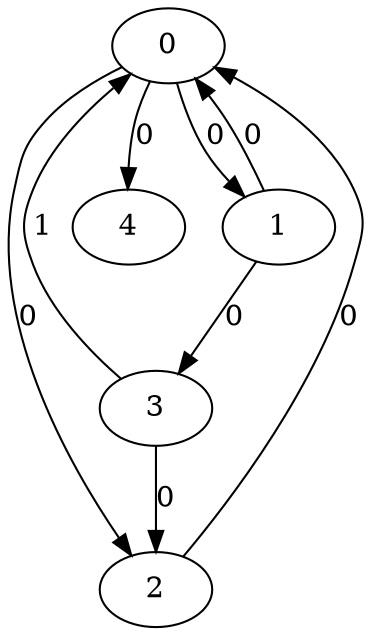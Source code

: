 // Source:845 Canonical: -1 0 0 -1 0 0 -1 -1 0 -1 0 -1 -1 -1 -1 1 -1 0 -1 -1 -1 -1 -1 -1 -1
digraph HRA_from_845_graph_000 {
  0 -> 1 [label="0"];
  0 -> 2 [label="0"];
  1 -> 0 [label="0"];
  1 -> 3 [label="0"];
  2 -> 0 [label="0"];
  3 -> 0 [label="1"];
  3 -> 2 [label="0"];
  0 -> 4 [label="0"];
}

// Source:845 Canonical: -1 0 0 -1 0 0 -1 -1 0 -1 0 -1 -1 -1 -1 1 -1 0 -1 -1 0 -1 -1 -1 -1
digraph HRA_from_845_graph_001 {
  0 -> 1 [label="0"];
  0 -> 2 [label="0"];
  1 -> 0 [label="0"];
  1 -> 3 [label="0"];
  2 -> 0 [label="0"];
  3 -> 0 [label="1"];
  3 -> 2 [label="0"];
  0 -> 4 [label="0"];
  4 -> 0 [label="0"];
}

// Source:845 Canonical: -1 0 0 -1 -1 0 -1 -1 0 0 0 -1 -1 -1 -1 1 -1 0 -1 -1 -1 -1 -1 -1 -1
digraph HRA_from_845_graph_002 {
  0 -> 1 [label="0"];
  0 -> 2 [label="0"];
  1 -> 0 [label="0"];
  1 -> 3 [label="0"];
  2 -> 0 [label="0"];
  3 -> 0 [label="1"];
  3 -> 2 [label="0"];
  1 -> 4 [label="0"];
}

// Source:845 Canonical: -1 0 0 -1 0 0 -1 -1 0 0 0 -1 -1 -1 -1 1 -1 0 -1 -1 -1 -1 -1 -1 -1
digraph HRA_from_845_graph_003 {
  0 -> 1 [label="0"];
  0 -> 2 [label="0"];
  1 -> 0 [label="0"];
  1 -> 3 [label="0"];
  2 -> 0 [label="0"];
  3 -> 0 [label="1"];
  3 -> 2 [label="0"];
  0 -> 4 [label="0"];
  1 -> 4 [label="0"];
}

// Source:845 Canonical: -1 0 0 -1 -1 0 -1 -1 0 0 0 -1 -1 -1 -1 1 -1 0 -1 -1 0 -1 -1 -1 -1
digraph HRA_from_845_graph_004 {
  0 -> 1 [label="0"];
  0 -> 2 [label="0"];
  1 -> 0 [label="0"];
  1 -> 3 [label="0"];
  2 -> 0 [label="0"];
  3 -> 0 [label="1"];
  3 -> 2 [label="0"];
  4 -> 0 [label="0"];
  1 -> 4 [label="0"];
}

// Source:845 Canonical: -1 0 0 -1 0 0 -1 -1 0 0 0 -1 -1 -1 -1 1 -1 0 -1 -1 0 -1 -1 -1 -1
digraph HRA_from_845_graph_005 {
  0 -> 1 [label="0"];
  0 -> 2 [label="0"];
  1 -> 0 [label="0"];
  1 -> 3 [label="0"];
  2 -> 0 [label="0"];
  3 -> 0 [label="1"];
  3 -> 2 [label="0"];
  0 -> 4 [label="0"];
  4 -> 0 [label="0"];
  1 -> 4 [label="0"];
}

// Source:845 Canonical: -1 0 0 -1 0 0 -1 -1 0 -1 0 -1 -1 -1 -1 1 -1 0 -1 -1 -1 0 -1 -1 -1
digraph HRA_from_845_graph_006 {
  0 -> 1 [label="0"];
  0 -> 2 [label="0"];
  1 -> 0 [label="0"];
  1 -> 3 [label="0"];
  2 -> 0 [label="0"];
  3 -> 0 [label="1"];
  3 -> 2 [label="0"];
  0 -> 4 [label="0"];
  4 -> 1 [label="0"];
}

// Source:845 Canonical: -1 0 0 -1 0 0 -1 -1 0 -1 0 -1 -1 -1 -1 1 -1 0 -1 -1 0 0 -1 -1 -1
digraph HRA_from_845_graph_007 {
  0 -> 1 [label="0"];
  0 -> 2 [label="0"];
  1 -> 0 [label="0"];
  1 -> 3 [label="0"];
  2 -> 0 [label="0"];
  3 -> 0 [label="1"];
  3 -> 2 [label="0"];
  0 -> 4 [label="0"];
  4 -> 0 [label="0"];
  4 -> 1 [label="0"];
}

// Source:845 Canonical: -1 0 0 -1 -1 0 -1 -1 0 0 0 -1 -1 -1 -1 1 -1 0 -1 -1 -1 0 -1 -1 -1
digraph HRA_from_845_graph_008 {
  0 -> 1 [label="0"];
  0 -> 2 [label="0"];
  1 -> 0 [label="0"];
  1 -> 3 [label="0"];
  2 -> 0 [label="0"];
  3 -> 0 [label="1"];
  3 -> 2 [label="0"];
  1 -> 4 [label="0"];
  4 -> 1 [label="0"];
}

// Source:845 Canonical: -1 0 0 -1 0 0 -1 -1 0 0 0 -1 -1 -1 -1 1 -1 0 -1 -1 -1 0 -1 -1 -1
digraph HRA_from_845_graph_009 {
  0 -> 1 [label="0"];
  0 -> 2 [label="0"];
  1 -> 0 [label="0"];
  1 -> 3 [label="0"];
  2 -> 0 [label="0"];
  3 -> 0 [label="1"];
  3 -> 2 [label="0"];
  0 -> 4 [label="0"];
  1 -> 4 [label="0"];
  4 -> 1 [label="0"];
}

// Source:845 Canonical: -1 0 0 -1 -1 0 -1 -1 0 0 0 -1 -1 -1 -1 1 -1 0 -1 -1 0 0 -1 -1 -1
digraph HRA_from_845_graph_010 {
  0 -> 1 [label="0"];
  0 -> 2 [label="0"];
  1 -> 0 [label="0"];
  1 -> 3 [label="0"];
  2 -> 0 [label="0"];
  3 -> 0 [label="1"];
  3 -> 2 [label="0"];
  4 -> 0 [label="0"];
  1 -> 4 [label="0"];
  4 -> 1 [label="0"];
}

// Source:845 Canonical: -1 0 0 -1 0 0 -1 -1 0 0 0 -1 -1 -1 -1 1 -1 0 -1 -1 0 0 -1 -1 -1
digraph HRA_from_845_graph_011 {
  0 -> 1 [label="0"];
  0 -> 2 [label="0"];
  1 -> 0 [label="0"];
  1 -> 3 [label="0"];
  2 -> 0 [label="0"];
  3 -> 0 [label="1"];
  3 -> 2 [label="0"];
  0 -> 4 [label="0"];
  4 -> 0 [label="0"];
  1 -> 4 [label="0"];
  4 -> 1 [label="0"];
}

// Source:845 Canonical: -1 0 0 -1 -1 0 -1 -1 0 -1 0 -1 -1 -1 0 1 -1 0 -1 -1 -1 -1 -1 -1 -1
digraph HRA_from_845_graph_012 {
  0 -> 1 [label="0"];
  0 -> 2 [label="0"];
  1 -> 0 [label="0"];
  1 -> 3 [label="0"];
  2 -> 0 [label="0"];
  3 -> 0 [label="1"];
  3 -> 2 [label="0"];
  2 -> 4 [label="0"];
}

// Source:845 Canonical: -1 0 0 -1 0 0 -1 -1 0 -1 0 -1 -1 -1 0 1 -1 0 -1 -1 -1 -1 -1 -1 -1
digraph HRA_from_845_graph_013 {
  0 -> 1 [label="0"];
  0 -> 2 [label="0"];
  1 -> 0 [label="0"];
  1 -> 3 [label="0"];
  2 -> 0 [label="0"];
  3 -> 0 [label="1"];
  3 -> 2 [label="0"];
  0 -> 4 [label="0"];
  2 -> 4 [label="0"];
}

// Source:845 Canonical: -1 0 0 -1 -1 0 -1 -1 0 -1 0 -1 -1 -1 0 1 -1 0 -1 -1 0 -1 -1 -1 -1
digraph HRA_from_845_graph_014 {
  0 -> 1 [label="0"];
  0 -> 2 [label="0"];
  1 -> 0 [label="0"];
  1 -> 3 [label="0"];
  2 -> 0 [label="0"];
  3 -> 0 [label="1"];
  3 -> 2 [label="0"];
  4 -> 0 [label="0"];
  2 -> 4 [label="0"];
}

// Source:845 Canonical: -1 0 0 -1 0 0 -1 -1 0 -1 0 -1 -1 -1 0 1 -1 0 -1 -1 0 -1 -1 -1 -1
digraph HRA_from_845_graph_015 {
  0 -> 1 [label="0"];
  0 -> 2 [label="0"];
  1 -> 0 [label="0"];
  1 -> 3 [label="0"];
  2 -> 0 [label="0"];
  3 -> 0 [label="1"];
  3 -> 2 [label="0"];
  0 -> 4 [label="0"];
  4 -> 0 [label="0"];
  2 -> 4 [label="0"];
}

// Source:845 Canonical: -1 0 0 -1 -1 0 -1 -1 0 0 0 -1 -1 -1 0 1 -1 0 -1 -1 -1 -1 -1 -1 -1
digraph HRA_from_845_graph_016 {
  0 -> 1 [label="0"];
  0 -> 2 [label="0"];
  1 -> 0 [label="0"];
  1 -> 3 [label="0"];
  2 -> 0 [label="0"];
  3 -> 0 [label="1"];
  3 -> 2 [label="0"];
  1 -> 4 [label="0"];
  2 -> 4 [label="0"];
}

// Source:845 Canonical: -1 0 0 -1 0 0 -1 -1 0 0 0 -1 -1 -1 0 1 -1 0 -1 -1 -1 -1 -1 -1 -1
digraph HRA_from_845_graph_017 {
  0 -> 1 [label="0"];
  0 -> 2 [label="0"];
  1 -> 0 [label="0"];
  1 -> 3 [label="0"];
  2 -> 0 [label="0"];
  3 -> 0 [label="1"];
  3 -> 2 [label="0"];
  0 -> 4 [label="0"];
  1 -> 4 [label="0"];
  2 -> 4 [label="0"];
}

// Source:845 Canonical: -1 0 0 -1 -1 0 -1 -1 0 0 0 -1 -1 -1 0 1 -1 0 -1 -1 0 -1 -1 -1 -1
digraph HRA_from_845_graph_018 {
  0 -> 1 [label="0"];
  0 -> 2 [label="0"];
  1 -> 0 [label="0"];
  1 -> 3 [label="0"];
  2 -> 0 [label="0"];
  3 -> 0 [label="1"];
  3 -> 2 [label="0"];
  4 -> 0 [label="0"];
  1 -> 4 [label="0"];
  2 -> 4 [label="0"];
}

// Source:845 Canonical: -1 0 0 -1 0 0 -1 -1 0 0 0 -1 -1 -1 0 1 -1 0 -1 -1 0 -1 -1 -1 -1
digraph HRA_from_845_graph_019 {
  0 -> 1 [label="0"];
  0 -> 2 [label="0"];
  1 -> 0 [label="0"];
  1 -> 3 [label="0"];
  2 -> 0 [label="0"];
  3 -> 0 [label="1"];
  3 -> 2 [label="0"];
  0 -> 4 [label="0"];
  4 -> 0 [label="0"];
  1 -> 4 [label="0"];
  2 -> 4 [label="0"];
}

// Source:845 Canonical: -1 0 0 -1 -1 0 -1 -1 0 -1 0 -1 -1 -1 0 1 -1 0 -1 -1 -1 0 -1 -1 -1
digraph HRA_from_845_graph_020 {
  0 -> 1 [label="0"];
  0 -> 2 [label="0"];
  1 -> 0 [label="0"];
  1 -> 3 [label="0"];
  2 -> 0 [label="0"];
  3 -> 0 [label="1"];
  3 -> 2 [label="0"];
  4 -> 1 [label="0"];
  2 -> 4 [label="0"];
}

// Source:845 Canonical: -1 0 0 -1 0 0 -1 -1 0 -1 0 -1 -1 -1 0 1 -1 0 -1 -1 -1 0 -1 -1 -1
digraph HRA_from_845_graph_021 {
  0 -> 1 [label="0"];
  0 -> 2 [label="0"];
  1 -> 0 [label="0"];
  1 -> 3 [label="0"];
  2 -> 0 [label="0"];
  3 -> 0 [label="1"];
  3 -> 2 [label="0"];
  0 -> 4 [label="0"];
  4 -> 1 [label="0"];
  2 -> 4 [label="0"];
}

// Source:845 Canonical: -1 0 0 -1 -1 0 -1 -1 0 -1 0 -1 -1 -1 0 1 -1 0 -1 -1 0 0 -1 -1 -1
digraph HRA_from_845_graph_022 {
  0 -> 1 [label="0"];
  0 -> 2 [label="0"];
  1 -> 0 [label="0"];
  1 -> 3 [label="0"];
  2 -> 0 [label="0"];
  3 -> 0 [label="1"];
  3 -> 2 [label="0"];
  4 -> 0 [label="0"];
  4 -> 1 [label="0"];
  2 -> 4 [label="0"];
}

// Source:845 Canonical: -1 0 0 -1 0 0 -1 -1 0 -1 0 -1 -1 -1 0 1 -1 0 -1 -1 0 0 -1 -1 -1
digraph HRA_from_845_graph_023 {
  0 -> 1 [label="0"];
  0 -> 2 [label="0"];
  1 -> 0 [label="0"];
  1 -> 3 [label="0"];
  2 -> 0 [label="0"];
  3 -> 0 [label="1"];
  3 -> 2 [label="0"];
  0 -> 4 [label="0"];
  4 -> 0 [label="0"];
  4 -> 1 [label="0"];
  2 -> 4 [label="0"];
}

// Source:845 Canonical: -1 0 0 -1 -1 0 -1 -1 0 0 0 -1 -1 -1 0 1 -1 0 -1 -1 -1 0 -1 -1 -1
digraph HRA_from_845_graph_024 {
  0 -> 1 [label="0"];
  0 -> 2 [label="0"];
  1 -> 0 [label="0"];
  1 -> 3 [label="0"];
  2 -> 0 [label="0"];
  3 -> 0 [label="1"];
  3 -> 2 [label="0"];
  1 -> 4 [label="0"];
  4 -> 1 [label="0"];
  2 -> 4 [label="0"];
}

// Source:845 Canonical: -1 0 0 -1 0 0 -1 -1 0 0 0 -1 -1 -1 0 1 -1 0 -1 -1 -1 0 -1 -1 -1
digraph HRA_from_845_graph_025 {
  0 -> 1 [label="0"];
  0 -> 2 [label="0"];
  1 -> 0 [label="0"];
  1 -> 3 [label="0"];
  2 -> 0 [label="0"];
  3 -> 0 [label="1"];
  3 -> 2 [label="0"];
  0 -> 4 [label="0"];
  1 -> 4 [label="0"];
  4 -> 1 [label="0"];
  2 -> 4 [label="0"];
}

// Source:845 Canonical: -1 0 0 -1 -1 0 -1 -1 0 0 0 -1 -1 -1 0 1 -1 0 -1 -1 0 0 -1 -1 -1
digraph HRA_from_845_graph_026 {
  0 -> 1 [label="0"];
  0 -> 2 [label="0"];
  1 -> 0 [label="0"];
  1 -> 3 [label="0"];
  2 -> 0 [label="0"];
  3 -> 0 [label="1"];
  3 -> 2 [label="0"];
  4 -> 0 [label="0"];
  1 -> 4 [label="0"];
  4 -> 1 [label="0"];
  2 -> 4 [label="0"];
}

// Source:845 Canonical: -1 0 0 -1 0 0 -1 -1 0 0 0 -1 -1 -1 0 1 -1 0 -1 -1 0 0 -1 -1 -1
digraph HRA_from_845_graph_027 {
  0 -> 1 [label="0"];
  0 -> 2 [label="0"];
  1 -> 0 [label="0"];
  1 -> 3 [label="0"];
  2 -> 0 [label="0"];
  3 -> 0 [label="1"];
  3 -> 2 [label="0"];
  0 -> 4 [label="0"];
  4 -> 0 [label="0"];
  1 -> 4 [label="0"];
  4 -> 1 [label="0"];
  2 -> 4 [label="0"];
}

// Source:845 Canonical: -1 0 0 -1 0 0 -1 -1 0 -1 0 -1 -1 -1 -1 1 -1 0 -1 -1 -1 -1 0 -1 -1
digraph HRA_from_845_graph_028 {
  0 -> 1 [label="0"];
  0 -> 2 [label="0"];
  1 -> 0 [label="0"];
  1 -> 3 [label="0"];
  2 -> 0 [label="0"];
  3 -> 0 [label="1"];
  3 -> 2 [label="0"];
  0 -> 4 [label="0"];
  4 -> 2 [label="0"];
}

// Source:845 Canonical: -1 0 0 -1 0 0 -1 -1 0 -1 0 -1 -1 -1 -1 1 -1 0 -1 -1 0 -1 0 -1 -1
digraph HRA_from_845_graph_029 {
  0 -> 1 [label="0"];
  0 -> 2 [label="0"];
  1 -> 0 [label="0"];
  1 -> 3 [label="0"];
  2 -> 0 [label="0"];
  3 -> 0 [label="1"];
  3 -> 2 [label="0"];
  0 -> 4 [label="0"];
  4 -> 0 [label="0"];
  4 -> 2 [label="0"];
}

// Source:845 Canonical: -1 0 0 -1 -1 0 -1 -1 0 0 0 -1 -1 -1 -1 1 -1 0 -1 -1 -1 -1 0 -1 -1
digraph HRA_from_845_graph_030 {
  0 -> 1 [label="0"];
  0 -> 2 [label="0"];
  1 -> 0 [label="0"];
  1 -> 3 [label="0"];
  2 -> 0 [label="0"];
  3 -> 0 [label="1"];
  3 -> 2 [label="0"];
  1 -> 4 [label="0"];
  4 -> 2 [label="0"];
}

// Source:845 Canonical: -1 0 0 -1 0 0 -1 -1 0 0 0 -1 -1 -1 -1 1 -1 0 -1 -1 -1 -1 0 -1 -1
digraph HRA_from_845_graph_031 {
  0 -> 1 [label="0"];
  0 -> 2 [label="0"];
  1 -> 0 [label="0"];
  1 -> 3 [label="0"];
  2 -> 0 [label="0"];
  3 -> 0 [label="1"];
  3 -> 2 [label="0"];
  0 -> 4 [label="0"];
  1 -> 4 [label="0"];
  4 -> 2 [label="0"];
}

// Source:845 Canonical: -1 0 0 -1 -1 0 -1 -1 0 0 0 -1 -1 -1 -1 1 -1 0 -1 -1 0 -1 0 -1 -1
digraph HRA_from_845_graph_032 {
  0 -> 1 [label="0"];
  0 -> 2 [label="0"];
  1 -> 0 [label="0"];
  1 -> 3 [label="0"];
  2 -> 0 [label="0"];
  3 -> 0 [label="1"];
  3 -> 2 [label="0"];
  4 -> 0 [label="0"];
  1 -> 4 [label="0"];
  4 -> 2 [label="0"];
}

// Source:845 Canonical: -1 0 0 -1 0 0 -1 -1 0 0 0 -1 -1 -1 -1 1 -1 0 -1 -1 0 -1 0 -1 -1
digraph HRA_from_845_graph_033 {
  0 -> 1 [label="0"];
  0 -> 2 [label="0"];
  1 -> 0 [label="0"];
  1 -> 3 [label="0"];
  2 -> 0 [label="0"];
  3 -> 0 [label="1"];
  3 -> 2 [label="0"];
  0 -> 4 [label="0"];
  4 -> 0 [label="0"];
  1 -> 4 [label="0"];
  4 -> 2 [label="0"];
}

// Source:845 Canonical: -1 0 0 -1 0 0 -1 -1 0 -1 0 -1 -1 -1 -1 1 -1 0 -1 -1 -1 0 0 -1 -1
digraph HRA_from_845_graph_034 {
  0 -> 1 [label="0"];
  0 -> 2 [label="0"];
  1 -> 0 [label="0"];
  1 -> 3 [label="0"];
  2 -> 0 [label="0"];
  3 -> 0 [label="1"];
  3 -> 2 [label="0"];
  0 -> 4 [label="0"];
  4 -> 1 [label="0"];
  4 -> 2 [label="0"];
}

// Source:845 Canonical: -1 0 0 -1 0 0 -1 -1 0 -1 0 -1 -1 -1 -1 1 -1 0 -1 -1 0 0 0 -1 -1
digraph HRA_from_845_graph_035 {
  0 -> 1 [label="0"];
  0 -> 2 [label="0"];
  1 -> 0 [label="0"];
  1 -> 3 [label="0"];
  2 -> 0 [label="0"];
  3 -> 0 [label="1"];
  3 -> 2 [label="0"];
  0 -> 4 [label="0"];
  4 -> 0 [label="0"];
  4 -> 1 [label="0"];
  4 -> 2 [label="0"];
}

// Source:845 Canonical: -1 0 0 -1 -1 0 -1 -1 0 0 0 -1 -1 -1 -1 1 -1 0 -1 -1 -1 0 0 -1 -1
digraph HRA_from_845_graph_036 {
  0 -> 1 [label="0"];
  0 -> 2 [label="0"];
  1 -> 0 [label="0"];
  1 -> 3 [label="0"];
  2 -> 0 [label="0"];
  3 -> 0 [label="1"];
  3 -> 2 [label="0"];
  1 -> 4 [label="0"];
  4 -> 1 [label="0"];
  4 -> 2 [label="0"];
}

// Source:845 Canonical: -1 0 0 -1 0 0 -1 -1 0 0 0 -1 -1 -1 -1 1 -1 0 -1 -1 -1 0 0 -1 -1
digraph HRA_from_845_graph_037 {
  0 -> 1 [label="0"];
  0 -> 2 [label="0"];
  1 -> 0 [label="0"];
  1 -> 3 [label="0"];
  2 -> 0 [label="0"];
  3 -> 0 [label="1"];
  3 -> 2 [label="0"];
  0 -> 4 [label="0"];
  1 -> 4 [label="0"];
  4 -> 1 [label="0"];
  4 -> 2 [label="0"];
}

// Source:845 Canonical: -1 0 0 -1 -1 0 -1 -1 0 0 0 -1 -1 -1 -1 1 -1 0 -1 -1 0 0 0 -1 -1
digraph HRA_from_845_graph_038 {
  0 -> 1 [label="0"];
  0 -> 2 [label="0"];
  1 -> 0 [label="0"];
  1 -> 3 [label="0"];
  2 -> 0 [label="0"];
  3 -> 0 [label="1"];
  3 -> 2 [label="0"];
  4 -> 0 [label="0"];
  1 -> 4 [label="0"];
  4 -> 1 [label="0"];
  4 -> 2 [label="0"];
}

// Source:845 Canonical: -1 0 0 -1 0 0 -1 -1 0 0 0 -1 -1 -1 -1 1 -1 0 -1 -1 0 0 0 -1 -1
digraph HRA_from_845_graph_039 {
  0 -> 1 [label="0"];
  0 -> 2 [label="0"];
  1 -> 0 [label="0"];
  1 -> 3 [label="0"];
  2 -> 0 [label="0"];
  3 -> 0 [label="1"];
  3 -> 2 [label="0"];
  0 -> 4 [label="0"];
  4 -> 0 [label="0"];
  1 -> 4 [label="0"];
  4 -> 1 [label="0"];
  4 -> 2 [label="0"];
}

// Source:845 Canonical: -1 0 0 -1 -1 0 -1 -1 0 -1 0 -1 -1 -1 0 1 -1 0 -1 -1 -1 -1 0 -1 -1
digraph HRA_from_845_graph_040 {
  0 -> 1 [label="0"];
  0 -> 2 [label="0"];
  1 -> 0 [label="0"];
  1 -> 3 [label="0"];
  2 -> 0 [label="0"];
  3 -> 0 [label="1"];
  3 -> 2 [label="0"];
  2 -> 4 [label="0"];
  4 -> 2 [label="0"];
}

// Source:845 Canonical: -1 0 0 -1 0 0 -1 -1 0 -1 0 -1 -1 -1 0 1 -1 0 -1 -1 -1 -1 0 -1 -1
digraph HRA_from_845_graph_041 {
  0 -> 1 [label="0"];
  0 -> 2 [label="0"];
  1 -> 0 [label="0"];
  1 -> 3 [label="0"];
  2 -> 0 [label="0"];
  3 -> 0 [label="1"];
  3 -> 2 [label="0"];
  0 -> 4 [label="0"];
  2 -> 4 [label="0"];
  4 -> 2 [label="0"];
}

// Source:845 Canonical: -1 0 0 -1 -1 0 -1 -1 0 -1 0 -1 -1 -1 0 1 -1 0 -1 -1 0 -1 0 -1 -1
digraph HRA_from_845_graph_042 {
  0 -> 1 [label="0"];
  0 -> 2 [label="0"];
  1 -> 0 [label="0"];
  1 -> 3 [label="0"];
  2 -> 0 [label="0"];
  3 -> 0 [label="1"];
  3 -> 2 [label="0"];
  4 -> 0 [label="0"];
  2 -> 4 [label="0"];
  4 -> 2 [label="0"];
}

// Source:845 Canonical: -1 0 0 -1 0 0 -1 -1 0 -1 0 -1 -1 -1 0 1 -1 0 -1 -1 0 -1 0 -1 -1
digraph HRA_from_845_graph_043 {
  0 -> 1 [label="0"];
  0 -> 2 [label="0"];
  1 -> 0 [label="0"];
  1 -> 3 [label="0"];
  2 -> 0 [label="0"];
  3 -> 0 [label="1"];
  3 -> 2 [label="0"];
  0 -> 4 [label="0"];
  4 -> 0 [label="0"];
  2 -> 4 [label="0"];
  4 -> 2 [label="0"];
}

// Source:845 Canonical: -1 0 0 -1 -1 0 -1 -1 0 0 0 -1 -1 -1 0 1 -1 0 -1 -1 -1 -1 0 -1 -1
digraph HRA_from_845_graph_044 {
  0 -> 1 [label="0"];
  0 -> 2 [label="0"];
  1 -> 0 [label="0"];
  1 -> 3 [label="0"];
  2 -> 0 [label="0"];
  3 -> 0 [label="1"];
  3 -> 2 [label="0"];
  1 -> 4 [label="0"];
  2 -> 4 [label="0"];
  4 -> 2 [label="0"];
}

// Source:845 Canonical: -1 0 0 -1 0 0 -1 -1 0 0 0 -1 -1 -1 0 1 -1 0 -1 -1 -1 -1 0 -1 -1
digraph HRA_from_845_graph_045 {
  0 -> 1 [label="0"];
  0 -> 2 [label="0"];
  1 -> 0 [label="0"];
  1 -> 3 [label="0"];
  2 -> 0 [label="0"];
  3 -> 0 [label="1"];
  3 -> 2 [label="0"];
  0 -> 4 [label="0"];
  1 -> 4 [label="0"];
  2 -> 4 [label="0"];
  4 -> 2 [label="0"];
}

// Source:845 Canonical: -1 0 0 -1 -1 0 -1 -1 0 0 0 -1 -1 -1 0 1 -1 0 -1 -1 0 -1 0 -1 -1
digraph HRA_from_845_graph_046 {
  0 -> 1 [label="0"];
  0 -> 2 [label="0"];
  1 -> 0 [label="0"];
  1 -> 3 [label="0"];
  2 -> 0 [label="0"];
  3 -> 0 [label="1"];
  3 -> 2 [label="0"];
  4 -> 0 [label="0"];
  1 -> 4 [label="0"];
  2 -> 4 [label="0"];
  4 -> 2 [label="0"];
}

// Source:845 Canonical: -1 0 0 -1 0 0 -1 -1 0 0 0 -1 -1 -1 0 1 -1 0 -1 -1 0 -1 0 -1 -1
digraph HRA_from_845_graph_047 {
  0 -> 1 [label="0"];
  0 -> 2 [label="0"];
  1 -> 0 [label="0"];
  1 -> 3 [label="0"];
  2 -> 0 [label="0"];
  3 -> 0 [label="1"];
  3 -> 2 [label="0"];
  0 -> 4 [label="0"];
  4 -> 0 [label="0"];
  1 -> 4 [label="0"];
  2 -> 4 [label="0"];
  4 -> 2 [label="0"];
}

// Source:845 Canonical: -1 0 0 -1 -1 0 -1 -1 0 -1 0 -1 -1 -1 0 1 -1 0 -1 -1 -1 0 0 -1 -1
digraph HRA_from_845_graph_048 {
  0 -> 1 [label="0"];
  0 -> 2 [label="0"];
  1 -> 0 [label="0"];
  1 -> 3 [label="0"];
  2 -> 0 [label="0"];
  3 -> 0 [label="1"];
  3 -> 2 [label="0"];
  4 -> 1 [label="0"];
  2 -> 4 [label="0"];
  4 -> 2 [label="0"];
}

// Source:845 Canonical: -1 0 0 -1 0 0 -1 -1 0 -1 0 -1 -1 -1 0 1 -1 0 -1 -1 -1 0 0 -1 -1
digraph HRA_from_845_graph_049 {
  0 -> 1 [label="0"];
  0 -> 2 [label="0"];
  1 -> 0 [label="0"];
  1 -> 3 [label="0"];
  2 -> 0 [label="0"];
  3 -> 0 [label="1"];
  3 -> 2 [label="0"];
  0 -> 4 [label="0"];
  4 -> 1 [label="0"];
  2 -> 4 [label="0"];
  4 -> 2 [label="0"];
}

// Source:845 Canonical: -1 0 0 -1 -1 0 -1 -1 0 -1 0 -1 -1 -1 0 1 -1 0 -1 -1 0 0 0 -1 -1
digraph HRA_from_845_graph_050 {
  0 -> 1 [label="0"];
  0 -> 2 [label="0"];
  1 -> 0 [label="0"];
  1 -> 3 [label="0"];
  2 -> 0 [label="0"];
  3 -> 0 [label="1"];
  3 -> 2 [label="0"];
  4 -> 0 [label="0"];
  4 -> 1 [label="0"];
  2 -> 4 [label="0"];
  4 -> 2 [label="0"];
}

// Source:845 Canonical: -1 0 0 -1 0 0 -1 -1 0 -1 0 -1 -1 -1 0 1 -1 0 -1 -1 0 0 0 -1 -1
digraph HRA_from_845_graph_051 {
  0 -> 1 [label="0"];
  0 -> 2 [label="0"];
  1 -> 0 [label="0"];
  1 -> 3 [label="0"];
  2 -> 0 [label="0"];
  3 -> 0 [label="1"];
  3 -> 2 [label="0"];
  0 -> 4 [label="0"];
  4 -> 0 [label="0"];
  4 -> 1 [label="0"];
  2 -> 4 [label="0"];
  4 -> 2 [label="0"];
}

// Source:845 Canonical: -1 0 0 -1 -1 0 -1 -1 0 0 0 -1 -1 -1 0 1 -1 0 -1 -1 -1 0 0 -1 -1
digraph HRA_from_845_graph_052 {
  0 -> 1 [label="0"];
  0 -> 2 [label="0"];
  1 -> 0 [label="0"];
  1 -> 3 [label="0"];
  2 -> 0 [label="0"];
  3 -> 0 [label="1"];
  3 -> 2 [label="0"];
  1 -> 4 [label="0"];
  4 -> 1 [label="0"];
  2 -> 4 [label="0"];
  4 -> 2 [label="0"];
}

// Source:845 Canonical: -1 0 0 -1 0 0 -1 -1 0 0 0 -1 -1 -1 0 1 -1 0 -1 -1 -1 0 0 -1 -1
digraph HRA_from_845_graph_053 {
  0 -> 1 [label="0"];
  0 -> 2 [label="0"];
  1 -> 0 [label="0"];
  1 -> 3 [label="0"];
  2 -> 0 [label="0"];
  3 -> 0 [label="1"];
  3 -> 2 [label="0"];
  0 -> 4 [label="0"];
  1 -> 4 [label="0"];
  4 -> 1 [label="0"];
  2 -> 4 [label="0"];
  4 -> 2 [label="0"];
}

// Source:845 Canonical: -1 0 0 -1 -1 0 -1 -1 0 0 0 -1 -1 -1 0 1 -1 0 -1 -1 0 0 0 -1 -1
digraph HRA_from_845_graph_054 {
  0 -> 1 [label="0"];
  0 -> 2 [label="0"];
  1 -> 0 [label="0"];
  1 -> 3 [label="0"];
  2 -> 0 [label="0"];
  3 -> 0 [label="1"];
  3 -> 2 [label="0"];
  4 -> 0 [label="0"];
  1 -> 4 [label="0"];
  4 -> 1 [label="0"];
  2 -> 4 [label="0"];
  4 -> 2 [label="0"];
}

// Source:845 Canonical: -1 0 0 -1 0 0 -1 -1 0 0 0 -1 -1 -1 0 1 -1 0 -1 -1 0 0 0 -1 -1
digraph HRA_from_845_graph_055 {
  0 -> 1 [label="0"];
  0 -> 2 [label="0"];
  1 -> 0 [label="0"];
  1 -> 3 [label="0"];
  2 -> 0 [label="0"];
  3 -> 0 [label="1"];
  3 -> 2 [label="0"];
  0 -> 4 [label="0"];
  4 -> 0 [label="0"];
  1 -> 4 [label="0"];
  4 -> 1 [label="0"];
  2 -> 4 [label="0"];
  4 -> 2 [label="0"];
}

// Source:845 Canonical: -1 0 0 -1 -1 0 -1 -1 0 -1 0 -1 -1 -1 -1 1 -1 0 -1 0 -1 -1 -1 -1 -1
digraph HRA_from_845_graph_056 {
  0 -> 1 [label="0"];
  0 -> 2 [label="0"];
  1 -> 0 [label="0"];
  1 -> 3 [label="0"];
  2 -> 0 [label="0"];
  3 -> 0 [label="1"];
  3 -> 2 [label="0"];
  3 -> 4 [label="0"];
}

// Source:845 Canonical: -1 0 0 -1 0 0 -1 -1 0 -1 0 -1 -1 -1 -1 1 -1 0 -1 0 -1 -1 -1 -1 -1
digraph HRA_from_845_graph_057 {
  0 -> 1 [label="0"];
  0 -> 2 [label="0"];
  1 -> 0 [label="0"];
  1 -> 3 [label="0"];
  2 -> 0 [label="0"];
  3 -> 0 [label="1"];
  3 -> 2 [label="0"];
  0 -> 4 [label="0"];
  3 -> 4 [label="0"];
}

// Source:845 Canonical: -1 0 0 -1 -1 0 -1 -1 0 -1 0 -1 -1 -1 -1 1 -1 0 -1 0 0 -1 -1 -1 -1
digraph HRA_from_845_graph_058 {
  0 -> 1 [label="0"];
  0 -> 2 [label="0"];
  1 -> 0 [label="0"];
  1 -> 3 [label="0"];
  2 -> 0 [label="0"];
  3 -> 0 [label="1"];
  3 -> 2 [label="0"];
  4 -> 0 [label="0"];
  3 -> 4 [label="0"];
}

// Source:845 Canonical: -1 0 0 -1 0 0 -1 -1 0 -1 0 -1 -1 -1 -1 1 -1 0 -1 0 0 -1 -1 -1 -1
digraph HRA_from_845_graph_059 {
  0 -> 1 [label="0"];
  0 -> 2 [label="0"];
  1 -> 0 [label="0"];
  1 -> 3 [label="0"];
  2 -> 0 [label="0"];
  3 -> 0 [label="1"];
  3 -> 2 [label="0"];
  0 -> 4 [label="0"];
  4 -> 0 [label="0"];
  3 -> 4 [label="0"];
}

// Source:845 Canonical: -1 0 0 -1 -1 0 -1 -1 0 0 0 -1 -1 -1 -1 1 -1 0 -1 0 -1 -1 -1 -1 -1
digraph HRA_from_845_graph_060 {
  0 -> 1 [label="0"];
  0 -> 2 [label="0"];
  1 -> 0 [label="0"];
  1 -> 3 [label="0"];
  2 -> 0 [label="0"];
  3 -> 0 [label="1"];
  3 -> 2 [label="0"];
  1 -> 4 [label="0"];
  3 -> 4 [label="0"];
}

// Source:845 Canonical: -1 0 0 -1 0 0 -1 -1 0 0 0 -1 -1 -1 -1 1 -1 0 -1 0 -1 -1 -1 -1 -1
digraph HRA_from_845_graph_061 {
  0 -> 1 [label="0"];
  0 -> 2 [label="0"];
  1 -> 0 [label="0"];
  1 -> 3 [label="0"];
  2 -> 0 [label="0"];
  3 -> 0 [label="1"];
  3 -> 2 [label="0"];
  0 -> 4 [label="0"];
  1 -> 4 [label="0"];
  3 -> 4 [label="0"];
}

// Source:845 Canonical: -1 0 0 -1 -1 0 -1 -1 0 0 0 -1 -1 -1 -1 1 -1 0 -1 0 0 -1 -1 -1 -1
digraph HRA_from_845_graph_062 {
  0 -> 1 [label="0"];
  0 -> 2 [label="0"];
  1 -> 0 [label="0"];
  1 -> 3 [label="0"];
  2 -> 0 [label="0"];
  3 -> 0 [label="1"];
  3 -> 2 [label="0"];
  4 -> 0 [label="0"];
  1 -> 4 [label="0"];
  3 -> 4 [label="0"];
}

// Source:845 Canonical: -1 0 0 -1 0 0 -1 -1 0 0 0 -1 -1 -1 -1 1 -1 0 -1 0 0 -1 -1 -1 -1
digraph HRA_from_845_graph_063 {
  0 -> 1 [label="0"];
  0 -> 2 [label="0"];
  1 -> 0 [label="0"];
  1 -> 3 [label="0"];
  2 -> 0 [label="0"];
  3 -> 0 [label="1"];
  3 -> 2 [label="0"];
  0 -> 4 [label="0"];
  4 -> 0 [label="0"];
  1 -> 4 [label="0"];
  3 -> 4 [label="0"];
}

// Source:845 Canonical: -1 0 0 -1 -1 0 -1 -1 0 -1 0 -1 -1 -1 -1 1 -1 0 -1 0 -1 0 -1 -1 -1
digraph HRA_from_845_graph_064 {
  0 -> 1 [label="0"];
  0 -> 2 [label="0"];
  1 -> 0 [label="0"];
  1 -> 3 [label="0"];
  2 -> 0 [label="0"];
  3 -> 0 [label="1"];
  3 -> 2 [label="0"];
  4 -> 1 [label="0"];
  3 -> 4 [label="0"];
}

// Source:845 Canonical: -1 0 0 -1 0 0 -1 -1 0 -1 0 -1 -1 -1 -1 1 -1 0 -1 0 -1 0 -1 -1 -1
digraph HRA_from_845_graph_065 {
  0 -> 1 [label="0"];
  0 -> 2 [label="0"];
  1 -> 0 [label="0"];
  1 -> 3 [label="0"];
  2 -> 0 [label="0"];
  3 -> 0 [label="1"];
  3 -> 2 [label="0"];
  0 -> 4 [label="0"];
  4 -> 1 [label="0"];
  3 -> 4 [label="0"];
}

// Source:845 Canonical: -1 0 0 -1 -1 0 -1 -1 0 -1 0 -1 -1 -1 -1 1 -1 0 -1 0 0 0 -1 -1 -1
digraph HRA_from_845_graph_066 {
  0 -> 1 [label="0"];
  0 -> 2 [label="0"];
  1 -> 0 [label="0"];
  1 -> 3 [label="0"];
  2 -> 0 [label="0"];
  3 -> 0 [label="1"];
  3 -> 2 [label="0"];
  4 -> 0 [label="0"];
  4 -> 1 [label="0"];
  3 -> 4 [label="0"];
}

// Source:845 Canonical: -1 0 0 -1 0 0 -1 -1 0 -1 0 -1 -1 -1 -1 1 -1 0 -1 0 0 0 -1 -1 -1
digraph HRA_from_845_graph_067 {
  0 -> 1 [label="0"];
  0 -> 2 [label="0"];
  1 -> 0 [label="0"];
  1 -> 3 [label="0"];
  2 -> 0 [label="0"];
  3 -> 0 [label="1"];
  3 -> 2 [label="0"];
  0 -> 4 [label="0"];
  4 -> 0 [label="0"];
  4 -> 1 [label="0"];
  3 -> 4 [label="0"];
}

// Source:845 Canonical: -1 0 0 -1 -1 0 -1 -1 0 0 0 -1 -1 -1 -1 1 -1 0 -1 0 -1 0 -1 -1 -1
digraph HRA_from_845_graph_068 {
  0 -> 1 [label="0"];
  0 -> 2 [label="0"];
  1 -> 0 [label="0"];
  1 -> 3 [label="0"];
  2 -> 0 [label="0"];
  3 -> 0 [label="1"];
  3 -> 2 [label="0"];
  1 -> 4 [label="0"];
  4 -> 1 [label="0"];
  3 -> 4 [label="0"];
}

// Source:845 Canonical: -1 0 0 -1 0 0 -1 -1 0 0 0 -1 -1 -1 -1 1 -1 0 -1 0 -1 0 -1 -1 -1
digraph HRA_from_845_graph_069 {
  0 -> 1 [label="0"];
  0 -> 2 [label="0"];
  1 -> 0 [label="0"];
  1 -> 3 [label="0"];
  2 -> 0 [label="0"];
  3 -> 0 [label="1"];
  3 -> 2 [label="0"];
  0 -> 4 [label="0"];
  1 -> 4 [label="0"];
  4 -> 1 [label="0"];
  3 -> 4 [label="0"];
}

// Source:845 Canonical: -1 0 0 -1 -1 0 -1 -1 0 0 0 -1 -1 -1 -1 1 -1 0 -1 0 0 0 -1 -1 -1
digraph HRA_from_845_graph_070 {
  0 -> 1 [label="0"];
  0 -> 2 [label="0"];
  1 -> 0 [label="0"];
  1 -> 3 [label="0"];
  2 -> 0 [label="0"];
  3 -> 0 [label="1"];
  3 -> 2 [label="0"];
  4 -> 0 [label="0"];
  1 -> 4 [label="0"];
  4 -> 1 [label="0"];
  3 -> 4 [label="0"];
}

// Source:845 Canonical: -1 0 0 -1 0 0 -1 -1 0 0 0 -1 -1 -1 -1 1 -1 0 -1 0 0 0 -1 -1 -1
digraph HRA_from_845_graph_071 {
  0 -> 1 [label="0"];
  0 -> 2 [label="0"];
  1 -> 0 [label="0"];
  1 -> 3 [label="0"];
  2 -> 0 [label="0"];
  3 -> 0 [label="1"];
  3 -> 2 [label="0"];
  0 -> 4 [label="0"];
  4 -> 0 [label="0"];
  1 -> 4 [label="0"];
  4 -> 1 [label="0"];
  3 -> 4 [label="0"];
}

// Source:845 Canonical: -1 0 0 -1 -1 0 -1 -1 0 -1 0 -1 -1 -1 0 1 -1 0 -1 0 -1 -1 -1 -1 -1
digraph HRA_from_845_graph_072 {
  0 -> 1 [label="0"];
  0 -> 2 [label="0"];
  1 -> 0 [label="0"];
  1 -> 3 [label="0"];
  2 -> 0 [label="0"];
  3 -> 0 [label="1"];
  3 -> 2 [label="0"];
  2 -> 4 [label="0"];
  3 -> 4 [label="0"];
}

// Source:845 Canonical: -1 0 0 -1 0 0 -1 -1 0 -1 0 -1 -1 -1 0 1 -1 0 -1 0 -1 -1 -1 -1 -1
digraph HRA_from_845_graph_073 {
  0 -> 1 [label="0"];
  0 -> 2 [label="0"];
  1 -> 0 [label="0"];
  1 -> 3 [label="0"];
  2 -> 0 [label="0"];
  3 -> 0 [label="1"];
  3 -> 2 [label="0"];
  0 -> 4 [label="0"];
  2 -> 4 [label="0"];
  3 -> 4 [label="0"];
}

// Source:845 Canonical: -1 0 0 -1 -1 0 -1 -1 0 -1 0 -1 -1 -1 0 1 -1 0 -1 0 0 -1 -1 -1 -1
digraph HRA_from_845_graph_074 {
  0 -> 1 [label="0"];
  0 -> 2 [label="0"];
  1 -> 0 [label="0"];
  1 -> 3 [label="0"];
  2 -> 0 [label="0"];
  3 -> 0 [label="1"];
  3 -> 2 [label="0"];
  4 -> 0 [label="0"];
  2 -> 4 [label="0"];
  3 -> 4 [label="0"];
}

// Source:845 Canonical: -1 0 0 -1 0 0 -1 -1 0 -1 0 -1 -1 -1 0 1 -1 0 -1 0 0 -1 -1 -1 -1
digraph HRA_from_845_graph_075 {
  0 -> 1 [label="0"];
  0 -> 2 [label="0"];
  1 -> 0 [label="0"];
  1 -> 3 [label="0"];
  2 -> 0 [label="0"];
  3 -> 0 [label="1"];
  3 -> 2 [label="0"];
  0 -> 4 [label="0"];
  4 -> 0 [label="0"];
  2 -> 4 [label="0"];
  3 -> 4 [label="0"];
}

// Source:845 Canonical: -1 0 0 -1 -1 0 -1 -1 0 0 0 -1 -1 -1 0 1 -1 0 -1 0 -1 -1 -1 -1 -1
digraph HRA_from_845_graph_076 {
  0 -> 1 [label="0"];
  0 -> 2 [label="0"];
  1 -> 0 [label="0"];
  1 -> 3 [label="0"];
  2 -> 0 [label="0"];
  3 -> 0 [label="1"];
  3 -> 2 [label="0"];
  1 -> 4 [label="0"];
  2 -> 4 [label="0"];
  3 -> 4 [label="0"];
}

// Source:845 Canonical: -1 0 0 -1 0 0 -1 -1 0 0 0 -1 -1 -1 0 1 -1 0 -1 0 -1 -1 -1 -1 -1
digraph HRA_from_845_graph_077 {
  0 -> 1 [label="0"];
  0 -> 2 [label="0"];
  1 -> 0 [label="0"];
  1 -> 3 [label="0"];
  2 -> 0 [label="0"];
  3 -> 0 [label="1"];
  3 -> 2 [label="0"];
  0 -> 4 [label="0"];
  1 -> 4 [label="0"];
  2 -> 4 [label="0"];
  3 -> 4 [label="0"];
}

// Source:845 Canonical: -1 0 0 -1 -1 0 -1 -1 0 0 0 -1 -1 -1 0 1 -1 0 -1 0 0 -1 -1 -1 -1
digraph HRA_from_845_graph_078 {
  0 -> 1 [label="0"];
  0 -> 2 [label="0"];
  1 -> 0 [label="0"];
  1 -> 3 [label="0"];
  2 -> 0 [label="0"];
  3 -> 0 [label="1"];
  3 -> 2 [label="0"];
  4 -> 0 [label="0"];
  1 -> 4 [label="0"];
  2 -> 4 [label="0"];
  3 -> 4 [label="0"];
}

// Source:845 Canonical: -1 0 0 -1 0 0 -1 -1 0 0 0 -1 -1 -1 0 1 -1 0 -1 0 0 -1 -1 -1 -1
digraph HRA_from_845_graph_079 {
  0 -> 1 [label="0"];
  0 -> 2 [label="0"];
  1 -> 0 [label="0"];
  1 -> 3 [label="0"];
  2 -> 0 [label="0"];
  3 -> 0 [label="1"];
  3 -> 2 [label="0"];
  0 -> 4 [label="0"];
  4 -> 0 [label="0"];
  1 -> 4 [label="0"];
  2 -> 4 [label="0"];
  3 -> 4 [label="0"];
}

// Source:845 Canonical: -1 0 0 -1 -1 0 -1 -1 0 -1 0 -1 -1 -1 0 1 -1 0 -1 0 -1 0 -1 -1 -1
digraph HRA_from_845_graph_080 {
  0 -> 1 [label="0"];
  0 -> 2 [label="0"];
  1 -> 0 [label="0"];
  1 -> 3 [label="0"];
  2 -> 0 [label="0"];
  3 -> 0 [label="1"];
  3 -> 2 [label="0"];
  4 -> 1 [label="0"];
  2 -> 4 [label="0"];
  3 -> 4 [label="0"];
}

// Source:845 Canonical: -1 0 0 -1 0 0 -1 -1 0 -1 0 -1 -1 -1 0 1 -1 0 -1 0 -1 0 -1 -1 -1
digraph HRA_from_845_graph_081 {
  0 -> 1 [label="0"];
  0 -> 2 [label="0"];
  1 -> 0 [label="0"];
  1 -> 3 [label="0"];
  2 -> 0 [label="0"];
  3 -> 0 [label="1"];
  3 -> 2 [label="0"];
  0 -> 4 [label="0"];
  4 -> 1 [label="0"];
  2 -> 4 [label="0"];
  3 -> 4 [label="0"];
}

// Source:845 Canonical: -1 0 0 -1 -1 0 -1 -1 0 -1 0 -1 -1 -1 0 1 -1 0 -1 0 0 0 -1 -1 -1
digraph HRA_from_845_graph_082 {
  0 -> 1 [label="0"];
  0 -> 2 [label="0"];
  1 -> 0 [label="0"];
  1 -> 3 [label="0"];
  2 -> 0 [label="0"];
  3 -> 0 [label="1"];
  3 -> 2 [label="0"];
  4 -> 0 [label="0"];
  4 -> 1 [label="0"];
  2 -> 4 [label="0"];
  3 -> 4 [label="0"];
}

// Source:845 Canonical: -1 0 0 -1 0 0 -1 -1 0 -1 0 -1 -1 -1 0 1 -1 0 -1 0 0 0 -1 -1 -1
digraph HRA_from_845_graph_083 {
  0 -> 1 [label="0"];
  0 -> 2 [label="0"];
  1 -> 0 [label="0"];
  1 -> 3 [label="0"];
  2 -> 0 [label="0"];
  3 -> 0 [label="1"];
  3 -> 2 [label="0"];
  0 -> 4 [label="0"];
  4 -> 0 [label="0"];
  4 -> 1 [label="0"];
  2 -> 4 [label="0"];
  3 -> 4 [label="0"];
}

// Source:845 Canonical: -1 0 0 -1 -1 0 -1 -1 0 0 0 -1 -1 -1 0 1 -1 0 -1 0 -1 0 -1 -1 -1
digraph HRA_from_845_graph_084 {
  0 -> 1 [label="0"];
  0 -> 2 [label="0"];
  1 -> 0 [label="0"];
  1 -> 3 [label="0"];
  2 -> 0 [label="0"];
  3 -> 0 [label="1"];
  3 -> 2 [label="0"];
  1 -> 4 [label="0"];
  4 -> 1 [label="0"];
  2 -> 4 [label="0"];
  3 -> 4 [label="0"];
}

// Source:845 Canonical: -1 0 0 -1 0 0 -1 -1 0 0 0 -1 -1 -1 0 1 -1 0 -1 0 -1 0 -1 -1 -1
digraph HRA_from_845_graph_085 {
  0 -> 1 [label="0"];
  0 -> 2 [label="0"];
  1 -> 0 [label="0"];
  1 -> 3 [label="0"];
  2 -> 0 [label="0"];
  3 -> 0 [label="1"];
  3 -> 2 [label="0"];
  0 -> 4 [label="0"];
  1 -> 4 [label="0"];
  4 -> 1 [label="0"];
  2 -> 4 [label="0"];
  3 -> 4 [label="0"];
}

// Source:845 Canonical: -1 0 0 -1 -1 0 -1 -1 0 0 0 -1 -1 -1 0 1 -1 0 -1 0 0 0 -1 -1 -1
digraph HRA_from_845_graph_086 {
  0 -> 1 [label="0"];
  0 -> 2 [label="0"];
  1 -> 0 [label="0"];
  1 -> 3 [label="0"];
  2 -> 0 [label="0"];
  3 -> 0 [label="1"];
  3 -> 2 [label="0"];
  4 -> 0 [label="0"];
  1 -> 4 [label="0"];
  4 -> 1 [label="0"];
  2 -> 4 [label="0"];
  3 -> 4 [label="0"];
}

// Source:845 Canonical: -1 0 0 -1 0 0 -1 -1 0 0 0 -1 -1 -1 0 1 -1 0 -1 0 0 0 -1 -1 -1
digraph HRA_from_845_graph_087 {
  0 -> 1 [label="0"];
  0 -> 2 [label="0"];
  1 -> 0 [label="0"];
  1 -> 3 [label="0"];
  2 -> 0 [label="0"];
  3 -> 0 [label="1"];
  3 -> 2 [label="0"];
  0 -> 4 [label="0"];
  4 -> 0 [label="0"];
  1 -> 4 [label="0"];
  4 -> 1 [label="0"];
  2 -> 4 [label="0"];
  3 -> 4 [label="0"];
}

// Source:845 Canonical: -1 0 0 -1 -1 0 -1 -1 0 -1 0 -1 -1 -1 -1 1 -1 0 -1 0 -1 -1 0 -1 -1
digraph HRA_from_845_graph_088 {
  0 -> 1 [label="0"];
  0 -> 2 [label="0"];
  1 -> 0 [label="0"];
  1 -> 3 [label="0"];
  2 -> 0 [label="0"];
  3 -> 0 [label="1"];
  3 -> 2 [label="0"];
  4 -> 2 [label="0"];
  3 -> 4 [label="0"];
}

// Source:845 Canonical: -1 0 0 -1 0 0 -1 -1 0 -1 0 -1 -1 -1 -1 1 -1 0 -1 0 -1 -1 0 -1 -1
digraph HRA_from_845_graph_089 {
  0 -> 1 [label="0"];
  0 -> 2 [label="0"];
  1 -> 0 [label="0"];
  1 -> 3 [label="0"];
  2 -> 0 [label="0"];
  3 -> 0 [label="1"];
  3 -> 2 [label="0"];
  0 -> 4 [label="0"];
  4 -> 2 [label="0"];
  3 -> 4 [label="0"];
}

// Source:845 Canonical: -1 0 0 -1 -1 0 -1 -1 0 -1 0 -1 -1 -1 -1 1 -1 0 -1 0 0 -1 0 -1 -1
digraph HRA_from_845_graph_090 {
  0 -> 1 [label="0"];
  0 -> 2 [label="0"];
  1 -> 0 [label="0"];
  1 -> 3 [label="0"];
  2 -> 0 [label="0"];
  3 -> 0 [label="1"];
  3 -> 2 [label="0"];
  4 -> 0 [label="0"];
  4 -> 2 [label="0"];
  3 -> 4 [label="0"];
}

// Source:845 Canonical: -1 0 0 -1 0 0 -1 -1 0 -1 0 -1 -1 -1 -1 1 -1 0 -1 0 0 -1 0 -1 -1
digraph HRA_from_845_graph_091 {
  0 -> 1 [label="0"];
  0 -> 2 [label="0"];
  1 -> 0 [label="0"];
  1 -> 3 [label="0"];
  2 -> 0 [label="0"];
  3 -> 0 [label="1"];
  3 -> 2 [label="0"];
  0 -> 4 [label="0"];
  4 -> 0 [label="0"];
  4 -> 2 [label="0"];
  3 -> 4 [label="0"];
}

// Source:845 Canonical: -1 0 0 -1 -1 0 -1 -1 0 0 0 -1 -1 -1 -1 1 -1 0 -1 0 -1 -1 0 -1 -1
digraph HRA_from_845_graph_092 {
  0 -> 1 [label="0"];
  0 -> 2 [label="0"];
  1 -> 0 [label="0"];
  1 -> 3 [label="0"];
  2 -> 0 [label="0"];
  3 -> 0 [label="1"];
  3 -> 2 [label="0"];
  1 -> 4 [label="0"];
  4 -> 2 [label="0"];
  3 -> 4 [label="0"];
}

// Source:845 Canonical: -1 0 0 -1 0 0 -1 -1 0 0 0 -1 -1 -1 -1 1 -1 0 -1 0 -1 -1 0 -1 -1
digraph HRA_from_845_graph_093 {
  0 -> 1 [label="0"];
  0 -> 2 [label="0"];
  1 -> 0 [label="0"];
  1 -> 3 [label="0"];
  2 -> 0 [label="0"];
  3 -> 0 [label="1"];
  3 -> 2 [label="0"];
  0 -> 4 [label="0"];
  1 -> 4 [label="0"];
  4 -> 2 [label="0"];
  3 -> 4 [label="0"];
}

// Source:845 Canonical: -1 0 0 -1 -1 0 -1 -1 0 0 0 -1 -1 -1 -1 1 -1 0 -1 0 0 -1 0 -1 -1
digraph HRA_from_845_graph_094 {
  0 -> 1 [label="0"];
  0 -> 2 [label="0"];
  1 -> 0 [label="0"];
  1 -> 3 [label="0"];
  2 -> 0 [label="0"];
  3 -> 0 [label="1"];
  3 -> 2 [label="0"];
  4 -> 0 [label="0"];
  1 -> 4 [label="0"];
  4 -> 2 [label="0"];
  3 -> 4 [label="0"];
}

// Source:845 Canonical: -1 0 0 -1 0 0 -1 -1 0 0 0 -1 -1 -1 -1 1 -1 0 -1 0 0 -1 0 -1 -1
digraph HRA_from_845_graph_095 {
  0 -> 1 [label="0"];
  0 -> 2 [label="0"];
  1 -> 0 [label="0"];
  1 -> 3 [label="0"];
  2 -> 0 [label="0"];
  3 -> 0 [label="1"];
  3 -> 2 [label="0"];
  0 -> 4 [label="0"];
  4 -> 0 [label="0"];
  1 -> 4 [label="0"];
  4 -> 2 [label="0"];
  3 -> 4 [label="0"];
}

// Source:845 Canonical: -1 0 0 -1 -1 0 -1 -1 0 -1 0 -1 -1 -1 -1 1 -1 0 -1 0 -1 0 0 -1 -1
digraph HRA_from_845_graph_096 {
  0 -> 1 [label="0"];
  0 -> 2 [label="0"];
  1 -> 0 [label="0"];
  1 -> 3 [label="0"];
  2 -> 0 [label="0"];
  3 -> 0 [label="1"];
  3 -> 2 [label="0"];
  4 -> 1 [label="0"];
  4 -> 2 [label="0"];
  3 -> 4 [label="0"];
}

// Source:845 Canonical: -1 0 0 -1 0 0 -1 -1 0 -1 0 -1 -1 -1 -1 1 -1 0 -1 0 -1 0 0 -1 -1
digraph HRA_from_845_graph_097 {
  0 -> 1 [label="0"];
  0 -> 2 [label="0"];
  1 -> 0 [label="0"];
  1 -> 3 [label="0"];
  2 -> 0 [label="0"];
  3 -> 0 [label="1"];
  3 -> 2 [label="0"];
  0 -> 4 [label="0"];
  4 -> 1 [label="0"];
  4 -> 2 [label="0"];
  3 -> 4 [label="0"];
}

// Source:845 Canonical: -1 0 0 -1 -1 0 -1 -1 0 -1 0 -1 -1 -1 -1 1 -1 0 -1 0 0 0 0 -1 -1
digraph HRA_from_845_graph_098 {
  0 -> 1 [label="0"];
  0 -> 2 [label="0"];
  1 -> 0 [label="0"];
  1 -> 3 [label="0"];
  2 -> 0 [label="0"];
  3 -> 0 [label="1"];
  3 -> 2 [label="0"];
  4 -> 0 [label="0"];
  4 -> 1 [label="0"];
  4 -> 2 [label="0"];
  3 -> 4 [label="0"];
}

// Source:845 Canonical: -1 0 0 -1 0 0 -1 -1 0 -1 0 -1 -1 -1 -1 1 -1 0 -1 0 0 0 0 -1 -1
digraph HRA_from_845_graph_099 {
  0 -> 1 [label="0"];
  0 -> 2 [label="0"];
  1 -> 0 [label="0"];
  1 -> 3 [label="0"];
  2 -> 0 [label="0"];
  3 -> 0 [label="1"];
  3 -> 2 [label="0"];
  0 -> 4 [label="0"];
  4 -> 0 [label="0"];
  4 -> 1 [label="0"];
  4 -> 2 [label="0"];
  3 -> 4 [label="0"];
}

// Source:845 Canonical: -1 0 0 -1 -1 0 -1 -1 0 0 0 -1 -1 -1 -1 1 -1 0 -1 0 -1 0 0 -1 -1
digraph HRA_from_845_graph_100 {
  0 -> 1 [label="0"];
  0 -> 2 [label="0"];
  1 -> 0 [label="0"];
  1 -> 3 [label="0"];
  2 -> 0 [label="0"];
  3 -> 0 [label="1"];
  3 -> 2 [label="0"];
  1 -> 4 [label="0"];
  4 -> 1 [label="0"];
  4 -> 2 [label="0"];
  3 -> 4 [label="0"];
}

// Source:845 Canonical: -1 0 0 -1 0 0 -1 -1 0 0 0 -1 -1 -1 -1 1 -1 0 -1 0 -1 0 0 -1 -1
digraph HRA_from_845_graph_101 {
  0 -> 1 [label="0"];
  0 -> 2 [label="0"];
  1 -> 0 [label="0"];
  1 -> 3 [label="0"];
  2 -> 0 [label="0"];
  3 -> 0 [label="1"];
  3 -> 2 [label="0"];
  0 -> 4 [label="0"];
  1 -> 4 [label="0"];
  4 -> 1 [label="0"];
  4 -> 2 [label="0"];
  3 -> 4 [label="0"];
}

// Source:845 Canonical: -1 0 0 -1 -1 0 -1 -1 0 0 0 -1 -1 -1 -1 1 -1 0 -1 0 0 0 0 -1 -1
digraph HRA_from_845_graph_102 {
  0 -> 1 [label="0"];
  0 -> 2 [label="0"];
  1 -> 0 [label="0"];
  1 -> 3 [label="0"];
  2 -> 0 [label="0"];
  3 -> 0 [label="1"];
  3 -> 2 [label="0"];
  4 -> 0 [label="0"];
  1 -> 4 [label="0"];
  4 -> 1 [label="0"];
  4 -> 2 [label="0"];
  3 -> 4 [label="0"];
}

// Source:845 Canonical: -1 0 0 -1 0 0 -1 -1 0 0 0 -1 -1 -1 -1 1 -1 0 -1 0 0 0 0 -1 -1
digraph HRA_from_845_graph_103 {
  0 -> 1 [label="0"];
  0 -> 2 [label="0"];
  1 -> 0 [label="0"];
  1 -> 3 [label="0"];
  2 -> 0 [label="0"];
  3 -> 0 [label="1"];
  3 -> 2 [label="0"];
  0 -> 4 [label="0"];
  4 -> 0 [label="0"];
  1 -> 4 [label="0"];
  4 -> 1 [label="0"];
  4 -> 2 [label="0"];
  3 -> 4 [label="0"];
}

// Source:845 Canonical: -1 0 0 -1 -1 0 -1 -1 0 -1 0 -1 -1 -1 0 1 -1 0 -1 0 -1 -1 0 -1 -1
digraph HRA_from_845_graph_104 {
  0 -> 1 [label="0"];
  0 -> 2 [label="0"];
  1 -> 0 [label="0"];
  1 -> 3 [label="0"];
  2 -> 0 [label="0"];
  3 -> 0 [label="1"];
  3 -> 2 [label="0"];
  2 -> 4 [label="0"];
  4 -> 2 [label="0"];
  3 -> 4 [label="0"];
}

// Source:845 Canonical: -1 0 0 -1 0 0 -1 -1 0 -1 0 -1 -1 -1 0 1 -1 0 -1 0 -1 -1 0 -1 -1
digraph HRA_from_845_graph_105 {
  0 -> 1 [label="0"];
  0 -> 2 [label="0"];
  1 -> 0 [label="0"];
  1 -> 3 [label="0"];
  2 -> 0 [label="0"];
  3 -> 0 [label="1"];
  3 -> 2 [label="0"];
  0 -> 4 [label="0"];
  2 -> 4 [label="0"];
  4 -> 2 [label="0"];
  3 -> 4 [label="0"];
}

// Source:845 Canonical: -1 0 0 -1 -1 0 -1 -1 0 -1 0 -1 -1 -1 0 1 -1 0 -1 0 0 -1 0 -1 -1
digraph HRA_from_845_graph_106 {
  0 -> 1 [label="0"];
  0 -> 2 [label="0"];
  1 -> 0 [label="0"];
  1 -> 3 [label="0"];
  2 -> 0 [label="0"];
  3 -> 0 [label="1"];
  3 -> 2 [label="0"];
  4 -> 0 [label="0"];
  2 -> 4 [label="0"];
  4 -> 2 [label="0"];
  3 -> 4 [label="0"];
}

// Source:845 Canonical: -1 0 0 -1 0 0 -1 -1 0 -1 0 -1 -1 -1 0 1 -1 0 -1 0 0 -1 0 -1 -1
digraph HRA_from_845_graph_107 {
  0 -> 1 [label="0"];
  0 -> 2 [label="0"];
  1 -> 0 [label="0"];
  1 -> 3 [label="0"];
  2 -> 0 [label="0"];
  3 -> 0 [label="1"];
  3 -> 2 [label="0"];
  0 -> 4 [label="0"];
  4 -> 0 [label="0"];
  2 -> 4 [label="0"];
  4 -> 2 [label="0"];
  3 -> 4 [label="0"];
}

// Source:845 Canonical: -1 0 0 -1 -1 0 -1 -1 0 0 0 -1 -1 -1 0 1 -1 0 -1 0 -1 -1 0 -1 -1
digraph HRA_from_845_graph_108 {
  0 -> 1 [label="0"];
  0 -> 2 [label="0"];
  1 -> 0 [label="0"];
  1 -> 3 [label="0"];
  2 -> 0 [label="0"];
  3 -> 0 [label="1"];
  3 -> 2 [label="0"];
  1 -> 4 [label="0"];
  2 -> 4 [label="0"];
  4 -> 2 [label="0"];
  3 -> 4 [label="0"];
}

// Source:845 Canonical: -1 0 0 -1 0 0 -1 -1 0 0 0 -1 -1 -1 0 1 -1 0 -1 0 -1 -1 0 -1 -1
digraph HRA_from_845_graph_109 {
  0 -> 1 [label="0"];
  0 -> 2 [label="0"];
  1 -> 0 [label="0"];
  1 -> 3 [label="0"];
  2 -> 0 [label="0"];
  3 -> 0 [label="1"];
  3 -> 2 [label="0"];
  0 -> 4 [label="0"];
  1 -> 4 [label="0"];
  2 -> 4 [label="0"];
  4 -> 2 [label="0"];
  3 -> 4 [label="0"];
}

// Source:845 Canonical: -1 0 0 -1 -1 0 -1 -1 0 0 0 -1 -1 -1 0 1 -1 0 -1 0 0 -1 0 -1 -1
digraph HRA_from_845_graph_110 {
  0 -> 1 [label="0"];
  0 -> 2 [label="0"];
  1 -> 0 [label="0"];
  1 -> 3 [label="0"];
  2 -> 0 [label="0"];
  3 -> 0 [label="1"];
  3 -> 2 [label="0"];
  4 -> 0 [label="0"];
  1 -> 4 [label="0"];
  2 -> 4 [label="0"];
  4 -> 2 [label="0"];
  3 -> 4 [label="0"];
}

// Source:845 Canonical: -1 0 0 -1 0 0 -1 -1 0 0 0 -1 -1 -1 0 1 -1 0 -1 0 0 -1 0 -1 -1
digraph HRA_from_845_graph_111 {
  0 -> 1 [label="0"];
  0 -> 2 [label="0"];
  1 -> 0 [label="0"];
  1 -> 3 [label="0"];
  2 -> 0 [label="0"];
  3 -> 0 [label="1"];
  3 -> 2 [label="0"];
  0 -> 4 [label="0"];
  4 -> 0 [label="0"];
  1 -> 4 [label="0"];
  2 -> 4 [label="0"];
  4 -> 2 [label="0"];
  3 -> 4 [label="0"];
}

// Source:845 Canonical: -1 0 0 -1 -1 0 -1 -1 0 -1 0 -1 -1 -1 0 1 -1 0 -1 0 -1 0 0 -1 -1
digraph HRA_from_845_graph_112 {
  0 -> 1 [label="0"];
  0 -> 2 [label="0"];
  1 -> 0 [label="0"];
  1 -> 3 [label="0"];
  2 -> 0 [label="0"];
  3 -> 0 [label="1"];
  3 -> 2 [label="0"];
  4 -> 1 [label="0"];
  2 -> 4 [label="0"];
  4 -> 2 [label="0"];
  3 -> 4 [label="0"];
}

// Source:845 Canonical: -1 0 0 -1 0 0 -1 -1 0 -1 0 -1 -1 -1 0 1 -1 0 -1 0 -1 0 0 -1 -1
digraph HRA_from_845_graph_113 {
  0 -> 1 [label="0"];
  0 -> 2 [label="0"];
  1 -> 0 [label="0"];
  1 -> 3 [label="0"];
  2 -> 0 [label="0"];
  3 -> 0 [label="1"];
  3 -> 2 [label="0"];
  0 -> 4 [label="0"];
  4 -> 1 [label="0"];
  2 -> 4 [label="0"];
  4 -> 2 [label="0"];
  3 -> 4 [label="0"];
}

// Source:845 Canonical: -1 0 0 -1 -1 0 -1 -1 0 -1 0 -1 -1 -1 0 1 -1 0 -1 0 0 0 0 -1 -1
digraph HRA_from_845_graph_114 {
  0 -> 1 [label="0"];
  0 -> 2 [label="0"];
  1 -> 0 [label="0"];
  1 -> 3 [label="0"];
  2 -> 0 [label="0"];
  3 -> 0 [label="1"];
  3 -> 2 [label="0"];
  4 -> 0 [label="0"];
  4 -> 1 [label="0"];
  2 -> 4 [label="0"];
  4 -> 2 [label="0"];
  3 -> 4 [label="0"];
}

// Source:845 Canonical: -1 0 0 -1 0 0 -1 -1 0 -1 0 -1 -1 -1 0 1 -1 0 -1 0 0 0 0 -1 -1
digraph HRA_from_845_graph_115 {
  0 -> 1 [label="0"];
  0 -> 2 [label="0"];
  1 -> 0 [label="0"];
  1 -> 3 [label="0"];
  2 -> 0 [label="0"];
  3 -> 0 [label="1"];
  3 -> 2 [label="0"];
  0 -> 4 [label="0"];
  4 -> 0 [label="0"];
  4 -> 1 [label="0"];
  2 -> 4 [label="0"];
  4 -> 2 [label="0"];
  3 -> 4 [label="0"];
}

// Source:845 Canonical: -1 0 0 -1 -1 0 -1 -1 0 0 0 -1 -1 -1 0 1 -1 0 -1 0 -1 0 0 -1 -1
digraph HRA_from_845_graph_116 {
  0 -> 1 [label="0"];
  0 -> 2 [label="0"];
  1 -> 0 [label="0"];
  1 -> 3 [label="0"];
  2 -> 0 [label="0"];
  3 -> 0 [label="1"];
  3 -> 2 [label="0"];
  1 -> 4 [label="0"];
  4 -> 1 [label="0"];
  2 -> 4 [label="0"];
  4 -> 2 [label="0"];
  3 -> 4 [label="0"];
}

// Source:845 Canonical: -1 0 0 -1 0 0 -1 -1 0 0 0 -1 -1 -1 0 1 -1 0 -1 0 -1 0 0 -1 -1
digraph HRA_from_845_graph_117 {
  0 -> 1 [label="0"];
  0 -> 2 [label="0"];
  1 -> 0 [label="0"];
  1 -> 3 [label="0"];
  2 -> 0 [label="0"];
  3 -> 0 [label="1"];
  3 -> 2 [label="0"];
  0 -> 4 [label="0"];
  1 -> 4 [label="0"];
  4 -> 1 [label="0"];
  2 -> 4 [label="0"];
  4 -> 2 [label="0"];
  3 -> 4 [label="0"];
}

// Source:845 Canonical: -1 0 0 -1 -1 0 -1 -1 0 0 0 -1 -1 -1 0 1 -1 0 -1 0 0 0 0 -1 -1
digraph HRA_from_845_graph_118 {
  0 -> 1 [label="0"];
  0 -> 2 [label="0"];
  1 -> 0 [label="0"];
  1 -> 3 [label="0"];
  2 -> 0 [label="0"];
  3 -> 0 [label="1"];
  3 -> 2 [label="0"];
  4 -> 0 [label="0"];
  1 -> 4 [label="0"];
  4 -> 1 [label="0"];
  2 -> 4 [label="0"];
  4 -> 2 [label="0"];
  3 -> 4 [label="0"];
}

// Source:845 Canonical: -1 0 0 -1 0 0 -1 -1 0 0 0 -1 -1 -1 0 1 -1 0 -1 0 0 0 0 -1 -1
digraph HRA_from_845_graph_119 {
  0 -> 1 [label="0"];
  0 -> 2 [label="0"];
  1 -> 0 [label="0"];
  1 -> 3 [label="0"];
  2 -> 0 [label="0"];
  3 -> 0 [label="1"];
  3 -> 2 [label="0"];
  0 -> 4 [label="0"];
  4 -> 0 [label="0"];
  1 -> 4 [label="0"];
  4 -> 1 [label="0"];
  2 -> 4 [label="0"];
  4 -> 2 [label="0"];
  3 -> 4 [label="0"];
}

// Source:845 Canonical: -1 0 0 -1 0 0 -1 -1 0 -1 0 -1 -1 -1 -1 1 -1 0 -1 -1 -1 -1 -1 0 -1
digraph HRA_from_845_graph_120 {
  0 -> 1 [label="0"];
  0 -> 2 [label="0"];
  1 -> 0 [label="0"];
  1 -> 3 [label="0"];
  2 -> 0 [label="0"];
  3 -> 0 [label="1"];
  3 -> 2 [label="0"];
  0 -> 4 [label="0"];
  4 -> 3 [label="0"];
}

// Source:845 Canonical: -1 0 0 -1 0 0 -1 -1 0 -1 0 -1 -1 -1 -1 1 -1 0 -1 -1 0 -1 -1 0 -1
digraph HRA_from_845_graph_121 {
  0 -> 1 [label="0"];
  0 -> 2 [label="0"];
  1 -> 0 [label="0"];
  1 -> 3 [label="0"];
  2 -> 0 [label="0"];
  3 -> 0 [label="1"];
  3 -> 2 [label="0"];
  0 -> 4 [label="0"];
  4 -> 0 [label="0"];
  4 -> 3 [label="0"];
}

// Source:845 Canonical: -1 0 0 -1 -1 0 -1 -1 0 0 0 -1 -1 -1 -1 1 -1 0 -1 -1 -1 -1 -1 0 -1
digraph HRA_from_845_graph_122 {
  0 -> 1 [label="0"];
  0 -> 2 [label="0"];
  1 -> 0 [label="0"];
  1 -> 3 [label="0"];
  2 -> 0 [label="0"];
  3 -> 0 [label="1"];
  3 -> 2 [label="0"];
  1 -> 4 [label="0"];
  4 -> 3 [label="0"];
}

// Source:845 Canonical: -1 0 0 -1 0 0 -1 -1 0 0 0 -1 -1 -1 -1 1 -1 0 -1 -1 -1 -1 -1 0 -1
digraph HRA_from_845_graph_123 {
  0 -> 1 [label="0"];
  0 -> 2 [label="0"];
  1 -> 0 [label="0"];
  1 -> 3 [label="0"];
  2 -> 0 [label="0"];
  3 -> 0 [label="1"];
  3 -> 2 [label="0"];
  0 -> 4 [label="0"];
  1 -> 4 [label="0"];
  4 -> 3 [label="0"];
}

// Source:845 Canonical: -1 0 0 -1 -1 0 -1 -1 0 0 0 -1 -1 -1 -1 1 -1 0 -1 -1 0 -1 -1 0 -1
digraph HRA_from_845_graph_124 {
  0 -> 1 [label="0"];
  0 -> 2 [label="0"];
  1 -> 0 [label="0"];
  1 -> 3 [label="0"];
  2 -> 0 [label="0"];
  3 -> 0 [label="1"];
  3 -> 2 [label="0"];
  4 -> 0 [label="0"];
  1 -> 4 [label="0"];
  4 -> 3 [label="0"];
}

// Source:845 Canonical: -1 0 0 -1 0 0 -1 -1 0 0 0 -1 -1 -1 -1 1 -1 0 -1 -1 0 -1 -1 0 -1
digraph HRA_from_845_graph_125 {
  0 -> 1 [label="0"];
  0 -> 2 [label="0"];
  1 -> 0 [label="0"];
  1 -> 3 [label="0"];
  2 -> 0 [label="0"];
  3 -> 0 [label="1"];
  3 -> 2 [label="0"];
  0 -> 4 [label="0"];
  4 -> 0 [label="0"];
  1 -> 4 [label="0"];
  4 -> 3 [label="0"];
}

// Source:845 Canonical: -1 0 0 -1 0 0 -1 -1 0 -1 0 -1 -1 -1 -1 1 -1 0 -1 -1 -1 0 -1 0 -1
digraph HRA_from_845_graph_126 {
  0 -> 1 [label="0"];
  0 -> 2 [label="0"];
  1 -> 0 [label="0"];
  1 -> 3 [label="0"];
  2 -> 0 [label="0"];
  3 -> 0 [label="1"];
  3 -> 2 [label="0"];
  0 -> 4 [label="0"];
  4 -> 1 [label="0"];
  4 -> 3 [label="0"];
}

// Source:845 Canonical: -1 0 0 -1 0 0 -1 -1 0 -1 0 -1 -1 -1 -1 1 -1 0 -1 -1 0 0 -1 0 -1
digraph HRA_from_845_graph_127 {
  0 -> 1 [label="0"];
  0 -> 2 [label="0"];
  1 -> 0 [label="0"];
  1 -> 3 [label="0"];
  2 -> 0 [label="0"];
  3 -> 0 [label="1"];
  3 -> 2 [label="0"];
  0 -> 4 [label="0"];
  4 -> 0 [label="0"];
  4 -> 1 [label="0"];
  4 -> 3 [label="0"];
}

// Source:845 Canonical: -1 0 0 -1 -1 0 -1 -1 0 0 0 -1 -1 -1 -1 1 -1 0 -1 -1 -1 0 -1 0 -1
digraph HRA_from_845_graph_128 {
  0 -> 1 [label="0"];
  0 -> 2 [label="0"];
  1 -> 0 [label="0"];
  1 -> 3 [label="0"];
  2 -> 0 [label="0"];
  3 -> 0 [label="1"];
  3 -> 2 [label="0"];
  1 -> 4 [label="0"];
  4 -> 1 [label="0"];
  4 -> 3 [label="0"];
}

// Source:845 Canonical: -1 0 0 -1 0 0 -1 -1 0 0 0 -1 -1 -1 -1 1 -1 0 -1 -1 -1 0 -1 0 -1
digraph HRA_from_845_graph_129 {
  0 -> 1 [label="0"];
  0 -> 2 [label="0"];
  1 -> 0 [label="0"];
  1 -> 3 [label="0"];
  2 -> 0 [label="0"];
  3 -> 0 [label="1"];
  3 -> 2 [label="0"];
  0 -> 4 [label="0"];
  1 -> 4 [label="0"];
  4 -> 1 [label="0"];
  4 -> 3 [label="0"];
}

// Source:845 Canonical: -1 0 0 -1 -1 0 -1 -1 0 0 0 -1 -1 -1 -1 1 -1 0 -1 -1 0 0 -1 0 -1
digraph HRA_from_845_graph_130 {
  0 -> 1 [label="0"];
  0 -> 2 [label="0"];
  1 -> 0 [label="0"];
  1 -> 3 [label="0"];
  2 -> 0 [label="0"];
  3 -> 0 [label="1"];
  3 -> 2 [label="0"];
  4 -> 0 [label="0"];
  1 -> 4 [label="0"];
  4 -> 1 [label="0"];
  4 -> 3 [label="0"];
}

// Source:845 Canonical: -1 0 0 -1 0 0 -1 -1 0 0 0 -1 -1 -1 -1 1 -1 0 -1 -1 0 0 -1 0 -1
digraph HRA_from_845_graph_131 {
  0 -> 1 [label="0"];
  0 -> 2 [label="0"];
  1 -> 0 [label="0"];
  1 -> 3 [label="0"];
  2 -> 0 [label="0"];
  3 -> 0 [label="1"];
  3 -> 2 [label="0"];
  0 -> 4 [label="0"];
  4 -> 0 [label="0"];
  1 -> 4 [label="0"];
  4 -> 1 [label="0"];
  4 -> 3 [label="0"];
}

// Source:845 Canonical: -1 0 0 -1 -1 0 -1 -1 0 -1 0 -1 -1 -1 0 1 -1 0 -1 -1 -1 -1 -1 0 -1
digraph HRA_from_845_graph_132 {
  0 -> 1 [label="0"];
  0 -> 2 [label="0"];
  1 -> 0 [label="0"];
  1 -> 3 [label="0"];
  2 -> 0 [label="0"];
  3 -> 0 [label="1"];
  3 -> 2 [label="0"];
  2 -> 4 [label="0"];
  4 -> 3 [label="0"];
}

// Source:845 Canonical: -1 0 0 -1 0 0 -1 -1 0 -1 0 -1 -1 -1 0 1 -1 0 -1 -1 -1 -1 -1 0 -1
digraph HRA_from_845_graph_133 {
  0 -> 1 [label="0"];
  0 -> 2 [label="0"];
  1 -> 0 [label="0"];
  1 -> 3 [label="0"];
  2 -> 0 [label="0"];
  3 -> 0 [label="1"];
  3 -> 2 [label="0"];
  0 -> 4 [label="0"];
  2 -> 4 [label="0"];
  4 -> 3 [label="0"];
}

// Source:845 Canonical: -1 0 0 -1 -1 0 -1 -1 0 -1 0 -1 -1 -1 0 1 -1 0 -1 -1 0 -1 -1 0 -1
digraph HRA_from_845_graph_134 {
  0 -> 1 [label="0"];
  0 -> 2 [label="0"];
  1 -> 0 [label="0"];
  1 -> 3 [label="0"];
  2 -> 0 [label="0"];
  3 -> 0 [label="1"];
  3 -> 2 [label="0"];
  4 -> 0 [label="0"];
  2 -> 4 [label="0"];
  4 -> 3 [label="0"];
}

// Source:845 Canonical: -1 0 0 -1 0 0 -1 -1 0 -1 0 -1 -1 -1 0 1 -1 0 -1 -1 0 -1 -1 0 -1
digraph HRA_from_845_graph_135 {
  0 -> 1 [label="0"];
  0 -> 2 [label="0"];
  1 -> 0 [label="0"];
  1 -> 3 [label="0"];
  2 -> 0 [label="0"];
  3 -> 0 [label="1"];
  3 -> 2 [label="0"];
  0 -> 4 [label="0"];
  4 -> 0 [label="0"];
  2 -> 4 [label="0"];
  4 -> 3 [label="0"];
}

// Source:845 Canonical: -1 0 0 -1 -1 0 -1 -1 0 0 0 -1 -1 -1 0 1 -1 0 -1 -1 -1 -1 -1 0 -1
digraph HRA_from_845_graph_136 {
  0 -> 1 [label="0"];
  0 -> 2 [label="0"];
  1 -> 0 [label="0"];
  1 -> 3 [label="0"];
  2 -> 0 [label="0"];
  3 -> 0 [label="1"];
  3 -> 2 [label="0"];
  1 -> 4 [label="0"];
  2 -> 4 [label="0"];
  4 -> 3 [label="0"];
}

// Source:845 Canonical: -1 0 0 -1 0 0 -1 -1 0 0 0 -1 -1 -1 0 1 -1 0 -1 -1 -1 -1 -1 0 -1
digraph HRA_from_845_graph_137 {
  0 -> 1 [label="0"];
  0 -> 2 [label="0"];
  1 -> 0 [label="0"];
  1 -> 3 [label="0"];
  2 -> 0 [label="0"];
  3 -> 0 [label="1"];
  3 -> 2 [label="0"];
  0 -> 4 [label="0"];
  1 -> 4 [label="0"];
  2 -> 4 [label="0"];
  4 -> 3 [label="0"];
}

// Source:845 Canonical: -1 0 0 -1 -1 0 -1 -1 0 0 0 -1 -1 -1 0 1 -1 0 -1 -1 0 -1 -1 0 -1
digraph HRA_from_845_graph_138 {
  0 -> 1 [label="0"];
  0 -> 2 [label="0"];
  1 -> 0 [label="0"];
  1 -> 3 [label="0"];
  2 -> 0 [label="0"];
  3 -> 0 [label="1"];
  3 -> 2 [label="0"];
  4 -> 0 [label="0"];
  1 -> 4 [label="0"];
  2 -> 4 [label="0"];
  4 -> 3 [label="0"];
}

// Source:845 Canonical: -1 0 0 -1 0 0 -1 -1 0 0 0 -1 -1 -1 0 1 -1 0 -1 -1 0 -1 -1 0 -1
digraph HRA_from_845_graph_139 {
  0 -> 1 [label="0"];
  0 -> 2 [label="0"];
  1 -> 0 [label="0"];
  1 -> 3 [label="0"];
  2 -> 0 [label="0"];
  3 -> 0 [label="1"];
  3 -> 2 [label="0"];
  0 -> 4 [label="0"];
  4 -> 0 [label="0"];
  1 -> 4 [label="0"];
  2 -> 4 [label="0"];
  4 -> 3 [label="0"];
}

// Source:845 Canonical: -1 0 0 -1 -1 0 -1 -1 0 -1 0 -1 -1 -1 0 1 -1 0 -1 -1 -1 0 -1 0 -1
digraph HRA_from_845_graph_140 {
  0 -> 1 [label="0"];
  0 -> 2 [label="0"];
  1 -> 0 [label="0"];
  1 -> 3 [label="0"];
  2 -> 0 [label="0"];
  3 -> 0 [label="1"];
  3 -> 2 [label="0"];
  4 -> 1 [label="0"];
  2 -> 4 [label="0"];
  4 -> 3 [label="0"];
}

// Source:845 Canonical: -1 0 0 -1 0 0 -1 -1 0 -1 0 -1 -1 -1 0 1 -1 0 -1 -1 -1 0 -1 0 -1
digraph HRA_from_845_graph_141 {
  0 -> 1 [label="0"];
  0 -> 2 [label="0"];
  1 -> 0 [label="0"];
  1 -> 3 [label="0"];
  2 -> 0 [label="0"];
  3 -> 0 [label="1"];
  3 -> 2 [label="0"];
  0 -> 4 [label="0"];
  4 -> 1 [label="0"];
  2 -> 4 [label="0"];
  4 -> 3 [label="0"];
}

// Source:845 Canonical: -1 0 0 -1 -1 0 -1 -1 0 -1 0 -1 -1 -1 0 1 -1 0 -1 -1 0 0 -1 0 -1
digraph HRA_from_845_graph_142 {
  0 -> 1 [label="0"];
  0 -> 2 [label="0"];
  1 -> 0 [label="0"];
  1 -> 3 [label="0"];
  2 -> 0 [label="0"];
  3 -> 0 [label="1"];
  3 -> 2 [label="0"];
  4 -> 0 [label="0"];
  4 -> 1 [label="0"];
  2 -> 4 [label="0"];
  4 -> 3 [label="0"];
}

// Source:845 Canonical: -1 0 0 -1 0 0 -1 -1 0 -1 0 -1 -1 -1 0 1 -1 0 -1 -1 0 0 -1 0 -1
digraph HRA_from_845_graph_143 {
  0 -> 1 [label="0"];
  0 -> 2 [label="0"];
  1 -> 0 [label="0"];
  1 -> 3 [label="0"];
  2 -> 0 [label="0"];
  3 -> 0 [label="1"];
  3 -> 2 [label="0"];
  0 -> 4 [label="0"];
  4 -> 0 [label="0"];
  4 -> 1 [label="0"];
  2 -> 4 [label="0"];
  4 -> 3 [label="0"];
}

// Source:845 Canonical: -1 0 0 -1 -1 0 -1 -1 0 0 0 -1 -1 -1 0 1 -1 0 -1 -1 -1 0 -1 0 -1
digraph HRA_from_845_graph_144 {
  0 -> 1 [label="0"];
  0 -> 2 [label="0"];
  1 -> 0 [label="0"];
  1 -> 3 [label="0"];
  2 -> 0 [label="0"];
  3 -> 0 [label="1"];
  3 -> 2 [label="0"];
  1 -> 4 [label="0"];
  4 -> 1 [label="0"];
  2 -> 4 [label="0"];
  4 -> 3 [label="0"];
}

// Source:845 Canonical: -1 0 0 -1 0 0 -1 -1 0 0 0 -1 -1 -1 0 1 -1 0 -1 -1 -1 0 -1 0 -1
digraph HRA_from_845_graph_145 {
  0 -> 1 [label="0"];
  0 -> 2 [label="0"];
  1 -> 0 [label="0"];
  1 -> 3 [label="0"];
  2 -> 0 [label="0"];
  3 -> 0 [label="1"];
  3 -> 2 [label="0"];
  0 -> 4 [label="0"];
  1 -> 4 [label="0"];
  4 -> 1 [label="0"];
  2 -> 4 [label="0"];
  4 -> 3 [label="0"];
}

// Source:845 Canonical: -1 0 0 -1 -1 0 -1 -1 0 0 0 -1 -1 -1 0 1 -1 0 -1 -1 0 0 -1 0 -1
digraph HRA_from_845_graph_146 {
  0 -> 1 [label="0"];
  0 -> 2 [label="0"];
  1 -> 0 [label="0"];
  1 -> 3 [label="0"];
  2 -> 0 [label="0"];
  3 -> 0 [label="1"];
  3 -> 2 [label="0"];
  4 -> 0 [label="0"];
  1 -> 4 [label="0"];
  4 -> 1 [label="0"];
  2 -> 4 [label="0"];
  4 -> 3 [label="0"];
}

// Source:845 Canonical: -1 0 0 -1 0 0 -1 -1 0 0 0 -1 -1 -1 0 1 -1 0 -1 -1 0 0 -1 0 -1
digraph HRA_from_845_graph_147 {
  0 -> 1 [label="0"];
  0 -> 2 [label="0"];
  1 -> 0 [label="0"];
  1 -> 3 [label="0"];
  2 -> 0 [label="0"];
  3 -> 0 [label="1"];
  3 -> 2 [label="0"];
  0 -> 4 [label="0"];
  4 -> 0 [label="0"];
  1 -> 4 [label="0"];
  4 -> 1 [label="0"];
  2 -> 4 [label="0"];
  4 -> 3 [label="0"];
}

// Source:845 Canonical: -1 0 0 -1 0 0 -1 -1 0 -1 0 -1 -1 -1 -1 1 -1 0 -1 -1 -1 -1 0 0 -1
digraph HRA_from_845_graph_148 {
  0 -> 1 [label="0"];
  0 -> 2 [label="0"];
  1 -> 0 [label="0"];
  1 -> 3 [label="0"];
  2 -> 0 [label="0"];
  3 -> 0 [label="1"];
  3 -> 2 [label="0"];
  0 -> 4 [label="0"];
  4 -> 2 [label="0"];
  4 -> 3 [label="0"];
}

// Source:845 Canonical: -1 0 0 -1 0 0 -1 -1 0 -1 0 -1 -1 -1 -1 1 -1 0 -1 -1 0 -1 0 0 -1
digraph HRA_from_845_graph_149 {
  0 -> 1 [label="0"];
  0 -> 2 [label="0"];
  1 -> 0 [label="0"];
  1 -> 3 [label="0"];
  2 -> 0 [label="0"];
  3 -> 0 [label="1"];
  3 -> 2 [label="0"];
  0 -> 4 [label="0"];
  4 -> 0 [label="0"];
  4 -> 2 [label="0"];
  4 -> 3 [label="0"];
}

// Source:845 Canonical: -1 0 0 -1 -1 0 -1 -1 0 0 0 -1 -1 -1 -1 1 -1 0 -1 -1 -1 -1 0 0 -1
digraph HRA_from_845_graph_150 {
  0 -> 1 [label="0"];
  0 -> 2 [label="0"];
  1 -> 0 [label="0"];
  1 -> 3 [label="0"];
  2 -> 0 [label="0"];
  3 -> 0 [label="1"];
  3 -> 2 [label="0"];
  1 -> 4 [label="0"];
  4 -> 2 [label="0"];
  4 -> 3 [label="0"];
}

// Source:845 Canonical: -1 0 0 -1 0 0 -1 -1 0 0 0 -1 -1 -1 -1 1 -1 0 -1 -1 -1 -1 0 0 -1
digraph HRA_from_845_graph_151 {
  0 -> 1 [label="0"];
  0 -> 2 [label="0"];
  1 -> 0 [label="0"];
  1 -> 3 [label="0"];
  2 -> 0 [label="0"];
  3 -> 0 [label="1"];
  3 -> 2 [label="0"];
  0 -> 4 [label="0"];
  1 -> 4 [label="0"];
  4 -> 2 [label="0"];
  4 -> 3 [label="0"];
}

// Source:845 Canonical: -1 0 0 -1 -1 0 -1 -1 0 0 0 -1 -1 -1 -1 1 -1 0 -1 -1 0 -1 0 0 -1
digraph HRA_from_845_graph_152 {
  0 -> 1 [label="0"];
  0 -> 2 [label="0"];
  1 -> 0 [label="0"];
  1 -> 3 [label="0"];
  2 -> 0 [label="0"];
  3 -> 0 [label="1"];
  3 -> 2 [label="0"];
  4 -> 0 [label="0"];
  1 -> 4 [label="0"];
  4 -> 2 [label="0"];
  4 -> 3 [label="0"];
}

// Source:845 Canonical: -1 0 0 -1 0 0 -1 -1 0 0 0 -1 -1 -1 -1 1 -1 0 -1 -1 0 -1 0 0 -1
digraph HRA_from_845_graph_153 {
  0 -> 1 [label="0"];
  0 -> 2 [label="0"];
  1 -> 0 [label="0"];
  1 -> 3 [label="0"];
  2 -> 0 [label="0"];
  3 -> 0 [label="1"];
  3 -> 2 [label="0"];
  0 -> 4 [label="0"];
  4 -> 0 [label="0"];
  1 -> 4 [label="0"];
  4 -> 2 [label="0"];
  4 -> 3 [label="0"];
}

// Source:845 Canonical: -1 0 0 -1 0 0 -1 -1 0 -1 0 -1 -1 -1 -1 1 -1 0 -1 -1 -1 0 0 0 -1
digraph HRA_from_845_graph_154 {
  0 -> 1 [label="0"];
  0 -> 2 [label="0"];
  1 -> 0 [label="0"];
  1 -> 3 [label="0"];
  2 -> 0 [label="0"];
  3 -> 0 [label="1"];
  3 -> 2 [label="0"];
  0 -> 4 [label="0"];
  4 -> 1 [label="0"];
  4 -> 2 [label="0"];
  4 -> 3 [label="0"];
}

// Source:845 Canonical: -1 0 0 -1 0 0 -1 -1 0 -1 0 -1 -1 -1 -1 1 -1 0 -1 -1 0 0 0 0 -1
digraph HRA_from_845_graph_155 {
  0 -> 1 [label="0"];
  0 -> 2 [label="0"];
  1 -> 0 [label="0"];
  1 -> 3 [label="0"];
  2 -> 0 [label="0"];
  3 -> 0 [label="1"];
  3 -> 2 [label="0"];
  0 -> 4 [label="0"];
  4 -> 0 [label="0"];
  4 -> 1 [label="0"];
  4 -> 2 [label="0"];
  4 -> 3 [label="0"];
}

// Source:845 Canonical: -1 0 0 -1 -1 0 -1 -1 0 0 0 -1 -1 -1 -1 1 -1 0 -1 -1 -1 0 0 0 -1
digraph HRA_from_845_graph_156 {
  0 -> 1 [label="0"];
  0 -> 2 [label="0"];
  1 -> 0 [label="0"];
  1 -> 3 [label="0"];
  2 -> 0 [label="0"];
  3 -> 0 [label="1"];
  3 -> 2 [label="0"];
  1 -> 4 [label="0"];
  4 -> 1 [label="0"];
  4 -> 2 [label="0"];
  4 -> 3 [label="0"];
}

// Source:845 Canonical: -1 0 0 -1 0 0 -1 -1 0 0 0 -1 -1 -1 -1 1 -1 0 -1 -1 -1 0 0 0 -1
digraph HRA_from_845_graph_157 {
  0 -> 1 [label="0"];
  0 -> 2 [label="0"];
  1 -> 0 [label="0"];
  1 -> 3 [label="0"];
  2 -> 0 [label="0"];
  3 -> 0 [label="1"];
  3 -> 2 [label="0"];
  0 -> 4 [label="0"];
  1 -> 4 [label="0"];
  4 -> 1 [label="0"];
  4 -> 2 [label="0"];
  4 -> 3 [label="0"];
}

// Source:845 Canonical: -1 0 0 -1 -1 0 -1 -1 0 0 0 -1 -1 -1 -1 1 -1 0 -1 -1 0 0 0 0 -1
digraph HRA_from_845_graph_158 {
  0 -> 1 [label="0"];
  0 -> 2 [label="0"];
  1 -> 0 [label="0"];
  1 -> 3 [label="0"];
  2 -> 0 [label="0"];
  3 -> 0 [label="1"];
  3 -> 2 [label="0"];
  4 -> 0 [label="0"];
  1 -> 4 [label="0"];
  4 -> 1 [label="0"];
  4 -> 2 [label="0"];
  4 -> 3 [label="0"];
}

// Source:845 Canonical: -1 0 0 -1 0 0 -1 -1 0 0 0 -1 -1 -1 -1 1 -1 0 -1 -1 0 0 0 0 -1
digraph HRA_from_845_graph_159 {
  0 -> 1 [label="0"];
  0 -> 2 [label="0"];
  1 -> 0 [label="0"];
  1 -> 3 [label="0"];
  2 -> 0 [label="0"];
  3 -> 0 [label="1"];
  3 -> 2 [label="0"];
  0 -> 4 [label="0"];
  4 -> 0 [label="0"];
  1 -> 4 [label="0"];
  4 -> 1 [label="0"];
  4 -> 2 [label="0"];
  4 -> 3 [label="0"];
}

// Source:845 Canonical: -1 0 0 -1 -1 0 -1 -1 0 -1 0 -1 -1 -1 0 1 -1 0 -1 -1 -1 -1 0 0 -1
digraph HRA_from_845_graph_160 {
  0 -> 1 [label="0"];
  0 -> 2 [label="0"];
  1 -> 0 [label="0"];
  1 -> 3 [label="0"];
  2 -> 0 [label="0"];
  3 -> 0 [label="1"];
  3 -> 2 [label="0"];
  2 -> 4 [label="0"];
  4 -> 2 [label="0"];
  4 -> 3 [label="0"];
}

// Source:845 Canonical: -1 0 0 -1 0 0 -1 -1 0 -1 0 -1 -1 -1 0 1 -1 0 -1 -1 -1 -1 0 0 -1
digraph HRA_from_845_graph_161 {
  0 -> 1 [label="0"];
  0 -> 2 [label="0"];
  1 -> 0 [label="0"];
  1 -> 3 [label="0"];
  2 -> 0 [label="0"];
  3 -> 0 [label="1"];
  3 -> 2 [label="0"];
  0 -> 4 [label="0"];
  2 -> 4 [label="0"];
  4 -> 2 [label="0"];
  4 -> 3 [label="0"];
}

// Source:845 Canonical: -1 0 0 -1 -1 0 -1 -1 0 -1 0 -1 -1 -1 0 1 -1 0 -1 -1 0 -1 0 0 -1
digraph HRA_from_845_graph_162 {
  0 -> 1 [label="0"];
  0 -> 2 [label="0"];
  1 -> 0 [label="0"];
  1 -> 3 [label="0"];
  2 -> 0 [label="0"];
  3 -> 0 [label="1"];
  3 -> 2 [label="0"];
  4 -> 0 [label="0"];
  2 -> 4 [label="0"];
  4 -> 2 [label="0"];
  4 -> 3 [label="0"];
}

// Source:845 Canonical: -1 0 0 -1 0 0 -1 -1 0 -1 0 -1 -1 -1 0 1 -1 0 -1 -1 0 -1 0 0 -1
digraph HRA_from_845_graph_163 {
  0 -> 1 [label="0"];
  0 -> 2 [label="0"];
  1 -> 0 [label="0"];
  1 -> 3 [label="0"];
  2 -> 0 [label="0"];
  3 -> 0 [label="1"];
  3 -> 2 [label="0"];
  0 -> 4 [label="0"];
  4 -> 0 [label="0"];
  2 -> 4 [label="0"];
  4 -> 2 [label="0"];
  4 -> 3 [label="0"];
}

// Source:845 Canonical: -1 0 0 -1 -1 0 -1 -1 0 0 0 -1 -1 -1 0 1 -1 0 -1 -1 -1 -1 0 0 -1
digraph HRA_from_845_graph_164 {
  0 -> 1 [label="0"];
  0 -> 2 [label="0"];
  1 -> 0 [label="0"];
  1 -> 3 [label="0"];
  2 -> 0 [label="0"];
  3 -> 0 [label="1"];
  3 -> 2 [label="0"];
  1 -> 4 [label="0"];
  2 -> 4 [label="0"];
  4 -> 2 [label="0"];
  4 -> 3 [label="0"];
}

// Source:845 Canonical: -1 0 0 -1 0 0 -1 -1 0 0 0 -1 -1 -1 0 1 -1 0 -1 -1 -1 -1 0 0 -1
digraph HRA_from_845_graph_165 {
  0 -> 1 [label="0"];
  0 -> 2 [label="0"];
  1 -> 0 [label="0"];
  1 -> 3 [label="0"];
  2 -> 0 [label="0"];
  3 -> 0 [label="1"];
  3 -> 2 [label="0"];
  0 -> 4 [label="0"];
  1 -> 4 [label="0"];
  2 -> 4 [label="0"];
  4 -> 2 [label="0"];
  4 -> 3 [label="0"];
}

// Source:845 Canonical: -1 0 0 -1 -1 0 -1 -1 0 0 0 -1 -1 -1 0 1 -1 0 -1 -1 0 -1 0 0 -1
digraph HRA_from_845_graph_166 {
  0 -> 1 [label="0"];
  0 -> 2 [label="0"];
  1 -> 0 [label="0"];
  1 -> 3 [label="0"];
  2 -> 0 [label="0"];
  3 -> 0 [label="1"];
  3 -> 2 [label="0"];
  4 -> 0 [label="0"];
  1 -> 4 [label="0"];
  2 -> 4 [label="0"];
  4 -> 2 [label="0"];
  4 -> 3 [label="0"];
}

// Source:845 Canonical: -1 0 0 -1 0 0 -1 -1 0 0 0 -1 -1 -1 0 1 -1 0 -1 -1 0 -1 0 0 -1
digraph HRA_from_845_graph_167 {
  0 -> 1 [label="0"];
  0 -> 2 [label="0"];
  1 -> 0 [label="0"];
  1 -> 3 [label="0"];
  2 -> 0 [label="0"];
  3 -> 0 [label="1"];
  3 -> 2 [label="0"];
  0 -> 4 [label="0"];
  4 -> 0 [label="0"];
  1 -> 4 [label="0"];
  2 -> 4 [label="0"];
  4 -> 2 [label="0"];
  4 -> 3 [label="0"];
}

// Source:845 Canonical: -1 0 0 -1 -1 0 -1 -1 0 -1 0 -1 -1 -1 0 1 -1 0 -1 -1 -1 0 0 0 -1
digraph HRA_from_845_graph_168 {
  0 -> 1 [label="0"];
  0 -> 2 [label="0"];
  1 -> 0 [label="0"];
  1 -> 3 [label="0"];
  2 -> 0 [label="0"];
  3 -> 0 [label="1"];
  3 -> 2 [label="0"];
  4 -> 1 [label="0"];
  2 -> 4 [label="0"];
  4 -> 2 [label="0"];
  4 -> 3 [label="0"];
}

// Source:845 Canonical: -1 0 0 -1 0 0 -1 -1 0 -1 0 -1 -1 -1 0 1 -1 0 -1 -1 -1 0 0 0 -1
digraph HRA_from_845_graph_169 {
  0 -> 1 [label="0"];
  0 -> 2 [label="0"];
  1 -> 0 [label="0"];
  1 -> 3 [label="0"];
  2 -> 0 [label="0"];
  3 -> 0 [label="1"];
  3 -> 2 [label="0"];
  0 -> 4 [label="0"];
  4 -> 1 [label="0"];
  2 -> 4 [label="0"];
  4 -> 2 [label="0"];
  4 -> 3 [label="0"];
}

// Source:845 Canonical: -1 0 0 -1 -1 0 -1 -1 0 -1 0 -1 -1 -1 0 1 -1 0 -1 -1 0 0 0 0 -1
digraph HRA_from_845_graph_170 {
  0 -> 1 [label="0"];
  0 -> 2 [label="0"];
  1 -> 0 [label="0"];
  1 -> 3 [label="0"];
  2 -> 0 [label="0"];
  3 -> 0 [label="1"];
  3 -> 2 [label="0"];
  4 -> 0 [label="0"];
  4 -> 1 [label="0"];
  2 -> 4 [label="0"];
  4 -> 2 [label="0"];
  4 -> 3 [label="0"];
}

// Source:845 Canonical: -1 0 0 -1 0 0 -1 -1 0 -1 0 -1 -1 -1 0 1 -1 0 -1 -1 0 0 0 0 -1
digraph HRA_from_845_graph_171 {
  0 -> 1 [label="0"];
  0 -> 2 [label="0"];
  1 -> 0 [label="0"];
  1 -> 3 [label="0"];
  2 -> 0 [label="0"];
  3 -> 0 [label="1"];
  3 -> 2 [label="0"];
  0 -> 4 [label="0"];
  4 -> 0 [label="0"];
  4 -> 1 [label="0"];
  2 -> 4 [label="0"];
  4 -> 2 [label="0"];
  4 -> 3 [label="0"];
}

// Source:845 Canonical: -1 0 0 -1 -1 0 -1 -1 0 0 0 -1 -1 -1 0 1 -1 0 -1 -1 -1 0 0 0 -1
digraph HRA_from_845_graph_172 {
  0 -> 1 [label="0"];
  0 -> 2 [label="0"];
  1 -> 0 [label="0"];
  1 -> 3 [label="0"];
  2 -> 0 [label="0"];
  3 -> 0 [label="1"];
  3 -> 2 [label="0"];
  1 -> 4 [label="0"];
  4 -> 1 [label="0"];
  2 -> 4 [label="0"];
  4 -> 2 [label="0"];
  4 -> 3 [label="0"];
}

// Source:845 Canonical: -1 0 0 -1 0 0 -1 -1 0 0 0 -1 -1 -1 0 1 -1 0 -1 -1 -1 0 0 0 -1
digraph HRA_from_845_graph_173 {
  0 -> 1 [label="0"];
  0 -> 2 [label="0"];
  1 -> 0 [label="0"];
  1 -> 3 [label="0"];
  2 -> 0 [label="0"];
  3 -> 0 [label="1"];
  3 -> 2 [label="0"];
  0 -> 4 [label="0"];
  1 -> 4 [label="0"];
  4 -> 1 [label="0"];
  2 -> 4 [label="0"];
  4 -> 2 [label="0"];
  4 -> 3 [label="0"];
}

// Source:845 Canonical: -1 0 0 -1 -1 0 -1 -1 0 0 0 -1 -1 -1 0 1 -1 0 -1 -1 0 0 0 0 -1
digraph HRA_from_845_graph_174 {
  0 -> 1 [label="0"];
  0 -> 2 [label="0"];
  1 -> 0 [label="0"];
  1 -> 3 [label="0"];
  2 -> 0 [label="0"];
  3 -> 0 [label="1"];
  3 -> 2 [label="0"];
  4 -> 0 [label="0"];
  1 -> 4 [label="0"];
  4 -> 1 [label="0"];
  2 -> 4 [label="0"];
  4 -> 2 [label="0"];
  4 -> 3 [label="0"];
}

// Source:845 Canonical: -1 0 0 -1 0 0 -1 -1 0 0 0 -1 -1 -1 0 1 -1 0 -1 -1 0 0 0 0 -1
digraph HRA_from_845_graph_175 {
  0 -> 1 [label="0"];
  0 -> 2 [label="0"];
  1 -> 0 [label="0"];
  1 -> 3 [label="0"];
  2 -> 0 [label="0"];
  3 -> 0 [label="1"];
  3 -> 2 [label="0"];
  0 -> 4 [label="0"];
  4 -> 0 [label="0"];
  1 -> 4 [label="0"];
  4 -> 1 [label="0"];
  2 -> 4 [label="0"];
  4 -> 2 [label="0"];
  4 -> 3 [label="0"];
}

// Source:845 Canonical: -1 0 0 -1 -1 0 -1 -1 0 -1 0 -1 -1 -1 -1 1 -1 0 -1 0 -1 -1 -1 0 -1
digraph HRA_from_845_graph_176 {
  0 -> 1 [label="0"];
  0 -> 2 [label="0"];
  1 -> 0 [label="0"];
  1 -> 3 [label="0"];
  2 -> 0 [label="0"];
  3 -> 0 [label="1"];
  3 -> 2 [label="0"];
  3 -> 4 [label="0"];
  4 -> 3 [label="0"];
}

// Source:845 Canonical: -1 0 0 -1 0 0 -1 -1 0 -1 0 -1 -1 -1 -1 1 -1 0 -1 0 -1 -1 -1 0 -1
digraph HRA_from_845_graph_177 {
  0 -> 1 [label="0"];
  0 -> 2 [label="0"];
  1 -> 0 [label="0"];
  1 -> 3 [label="0"];
  2 -> 0 [label="0"];
  3 -> 0 [label="1"];
  3 -> 2 [label="0"];
  0 -> 4 [label="0"];
  3 -> 4 [label="0"];
  4 -> 3 [label="0"];
}

// Source:845 Canonical: -1 0 0 -1 -1 0 -1 -1 0 -1 0 -1 -1 -1 -1 1 -1 0 -1 0 0 -1 -1 0 -1
digraph HRA_from_845_graph_178 {
  0 -> 1 [label="0"];
  0 -> 2 [label="0"];
  1 -> 0 [label="0"];
  1 -> 3 [label="0"];
  2 -> 0 [label="0"];
  3 -> 0 [label="1"];
  3 -> 2 [label="0"];
  4 -> 0 [label="0"];
  3 -> 4 [label="0"];
  4 -> 3 [label="0"];
}

// Source:845 Canonical: -1 0 0 -1 0 0 -1 -1 0 -1 0 -1 -1 -1 -1 1 -1 0 -1 0 0 -1 -1 0 -1
digraph HRA_from_845_graph_179 {
  0 -> 1 [label="0"];
  0 -> 2 [label="0"];
  1 -> 0 [label="0"];
  1 -> 3 [label="0"];
  2 -> 0 [label="0"];
  3 -> 0 [label="1"];
  3 -> 2 [label="0"];
  0 -> 4 [label="0"];
  4 -> 0 [label="0"];
  3 -> 4 [label="0"];
  4 -> 3 [label="0"];
}

// Source:845 Canonical: -1 0 0 -1 -1 0 -1 -1 0 0 0 -1 -1 -1 -1 1 -1 0 -1 0 -1 -1 -1 0 -1
digraph HRA_from_845_graph_180 {
  0 -> 1 [label="0"];
  0 -> 2 [label="0"];
  1 -> 0 [label="0"];
  1 -> 3 [label="0"];
  2 -> 0 [label="0"];
  3 -> 0 [label="1"];
  3 -> 2 [label="0"];
  1 -> 4 [label="0"];
  3 -> 4 [label="0"];
  4 -> 3 [label="0"];
}

// Source:845 Canonical: -1 0 0 -1 0 0 -1 -1 0 0 0 -1 -1 -1 -1 1 -1 0 -1 0 -1 -1 -1 0 -1
digraph HRA_from_845_graph_181 {
  0 -> 1 [label="0"];
  0 -> 2 [label="0"];
  1 -> 0 [label="0"];
  1 -> 3 [label="0"];
  2 -> 0 [label="0"];
  3 -> 0 [label="1"];
  3 -> 2 [label="0"];
  0 -> 4 [label="0"];
  1 -> 4 [label="0"];
  3 -> 4 [label="0"];
  4 -> 3 [label="0"];
}

// Source:845 Canonical: -1 0 0 -1 -1 0 -1 -1 0 0 0 -1 -1 -1 -1 1 -1 0 -1 0 0 -1 -1 0 -1
digraph HRA_from_845_graph_182 {
  0 -> 1 [label="0"];
  0 -> 2 [label="0"];
  1 -> 0 [label="0"];
  1 -> 3 [label="0"];
  2 -> 0 [label="0"];
  3 -> 0 [label="1"];
  3 -> 2 [label="0"];
  4 -> 0 [label="0"];
  1 -> 4 [label="0"];
  3 -> 4 [label="0"];
  4 -> 3 [label="0"];
}

// Source:845 Canonical: -1 0 0 -1 0 0 -1 -1 0 0 0 -1 -1 -1 -1 1 -1 0 -1 0 0 -1 -1 0 -1
digraph HRA_from_845_graph_183 {
  0 -> 1 [label="0"];
  0 -> 2 [label="0"];
  1 -> 0 [label="0"];
  1 -> 3 [label="0"];
  2 -> 0 [label="0"];
  3 -> 0 [label="1"];
  3 -> 2 [label="0"];
  0 -> 4 [label="0"];
  4 -> 0 [label="0"];
  1 -> 4 [label="0"];
  3 -> 4 [label="0"];
  4 -> 3 [label="0"];
}

// Source:845 Canonical: -1 0 0 -1 -1 0 -1 -1 0 -1 0 -1 -1 -1 -1 1 -1 0 -1 0 -1 0 -1 0 -1
digraph HRA_from_845_graph_184 {
  0 -> 1 [label="0"];
  0 -> 2 [label="0"];
  1 -> 0 [label="0"];
  1 -> 3 [label="0"];
  2 -> 0 [label="0"];
  3 -> 0 [label="1"];
  3 -> 2 [label="0"];
  4 -> 1 [label="0"];
  3 -> 4 [label="0"];
  4 -> 3 [label="0"];
}

// Source:845 Canonical: -1 0 0 -1 0 0 -1 -1 0 -1 0 -1 -1 -1 -1 1 -1 0 -1 0 -1 0 -1 0 -1
digraph HRA_from_845_graph_185 {
  0 -> 1 [label="0"];
  0 -> 2 [label="0"];
  1 -> 0 [label="0"];
  1 -> 3 [label="0"];
  2 -> 0 [label="0"];
  3 -> 0 [label="1"];
  3 -> 2 [label="0"];
  0 -> 4 [label="0"];
  4 -> 1 [label="0"];
  3 -> 4 [label="0"];
  4 -> 3 [label="0"];
}

// Source:845 Canonical: -1 0 0 -1 -1 0 -1 -1 0 -1 0 -1 -1 -1 -1 1 -1 0 -1 0 0 0 -1 0 -1
digraph HRA_from_845_graph_186 {
  0 -> 1 [label="0"];
  0 -> 2 [label="0"];
  1 -> 0 [label="0"];
  1 -> 3 [label="0"];
  2 -> 0 [label="0"];
  3 -> 0 [label="1"];
  3 -> 2 [label="0"];
  4 -> 0 [label="0"];
  4 -> 1 [label="0"];
  3 -> 4 [label="0"];
  4 -> 3 [label="0"];
}

// Source:845 Canonical: -1 0 0 -1 0 0 -1 -1 0 -1 0 -1 -1 -1 -1 1 -1 0 -1 0 0 0 -1 0 -1
digraph HRA_from_845_graph_187 {
  0 -> 1 [label="0"];
  0 -> 2 [label="0"];
  1 -> 0 [label="0"];
  1 -> 3 [label="0"];
  2 -> 0 [label="0"];
  3 -> 0 [label="1"];
  3 -> 2 [label="0"];
  0 -> 4 [label="0"];
  4 -> 0 [label="0"];
  4 -> 1 [label="0"];
  3 -> 4 [label="0"];
  4 -> 3 [label="0"];
}

// Source:845 Canonical: -1 0 0 -1 -1 0 -1 -1 0 0 0 -1 -1 -1 -1 1 -1 0 -1 0 -1 0 -1 0 -1
digraph HRA_from_845_graph_188 {
  0 -> 1 [label="0"];
  0 -> 2 [label="0"];
  1 -> 0 [label="0"];
  1 -> 3 [label="0"];
  2 -> 0 [label="0"];
  3 -> 0 [label="1"];
  3 -> 2 [label="0"];
  1 -> 4 [label="0"];
  4 -> 1 [label="0"];
  3 -> 4 [label="0"];
  4 -> 3 [label="0"];
}

// Source:845 Canonical: -1 0 0 -1 0 0 -1 -1 0 0 0 -1 -1 -1 -1 1 -1 0 -1 0 -1 0 -1 0 -1
digraph HRA_from_845_graph_189 {
  0 -> 1 [label="0"];
  0 -> 2 [label="0"];
  1 -> 0 [label="0"];
  1 -> 3 [label="0"];
  2 -> 0 [label="0"];
  3 -> 0 [label="1"];
  3 -> 2 [label="0"];
  0 -> 4 [label="0"];
  1 -> 4 [label="0"];
  4 -> 1 [label="0"];
  3 -> 4 [label="0"];
  4 -> 3 [label="0"];
}

// Source:845 Canonical: -1 0 0 -1 -1 0 -1 -1 0 0 0 -1 -1 -1 -1 1 -1 0 -1 0 0 0 -1 0 -1
digraph HRA_from_845_graph_190 {
  0 -> 1 [label="0"];
  0 -> 2 [label="0"];
  1 -> 0 [label="0"];
  1 -> 3 [label="0"];
  2 -> 0 [label="0"];
  3 -> 0 [label="1"];
  3 -> 2 [label="0"];
  4 -> 0 [label="0"];
  1 -> 4 [label="0"];
  4 -> 1 [label="0"];
  3 -> 4 [label="0"];
  4 -> 3 [label="0"];
}

// Source:845 Canonical: -1 0 0 -1 0 0 -1 -1 0 0 0 -1 -1 -1 -1 1 -1 0 -1 0 0 0 -1 0 -1
digraph HRA_from_845_graph_191 {
  0 -> 1 [label="0"];
  0 -> 2 [label="0"];
  1 -> 0 [label="0"];
  1 -> 3 [label="0"];
  2 -> 0 [label="0"];
  3 -> 0 [label="1"];
  3 -> 2 [label="0"];
  0 -> 4 [label="0"];
  4 -> 0 [label="0"];
  1 -> 4 [label="0"];
  4 -> 1 [label="0"];
  3 -> 4 [label="0"];
  4 -> 3 [label="0"];
}

// Source:845 Canonical: -1 0 0 -1 -1 0 -1 -1 0 -1 0 -1 -1 -1 0 1 -1 0 -1 0 -1 -1 -1 0 -1
digraph HRA_from_845_graph_192 {
  0 -> 1 [label="0"];
  0 -> 2 [label="0"];
  1 -> 0 [label="0"];
  1 -> 3 [label="0"];
  2 -> 0 [label="0"];
  3 -> 0 [label="1"];
  3 -> 2 [label="0"];
  2 -> 4 [label="0"];
  3 -> 4 [label="0"];
  4 -> 3 [label="0"];
}

// Source:845 Canonical: -1 0 0 -1 0 0 -1 -1 0 -1 0 -1 -1 -1 0 1 -1 0 -1 0 -1 -1 -1 0 -1
digraph HRA_from_845_graph_193 {
  0 -> 1 [label="0"];
  0 -> 2 [label="0"];
  1 -> 0 [label="0"];
  1 -> 3 [label="0"];
  2 -> 0 [label="0"];
  3 -> 0 [label="1"];
  3 -> 2 [label="0"];
  0 -> 4 [label="0"];
  2 -> 4 [label="0"];
  3 -> 4 [label="0"];
  4 -> 3 [label="0"];
}

// Source:845 Canonical: -1 0 0 -1 -1 0 -1 -1 0 -1 0 -1 -1 -1 0 1 -1 0 -1 0 0 -1 -1 0 -1
digraph HRA_from_845_graph_194 {
  0 -> 1 [label="0"];
  0 -> 2 [label="0"];
  1 -> 0 [label="0"];
  1 -> 3 [label="0"];
  2 -> 0 [label="0"];
  3 -> 0 [label="1"];
  3 -> 2 [label="0"];
  4 -> 0 [label="0"];
  2 -> 4 [label="0"];
  3 -> 4 [label="0"];
  4 -> 3 [label="0"];
}

// Source:845 Canonical: -1 0 0 -1 0 0 -1 -1 0 -1 0 -1 -1 -1 0 1 -1 0 -1 0 0 -1 -1 0 -1
digraph HRA_from_845_graph_195 {
  0 -> 1 [label="0"];
  0 -> 2 [label="0"];
  1 -> 0 [label="0"];
  1 -> 3 [label="0"];
  2 -> 0 [label="0"];
  3 -> 0 [label="1"];
  3 -> 2 [label="0"];
  0 -> 4 [label="0"];
  4 -> 0 [label="0"];
  2 -> 4 [label="0"];
  3 -> 4 [label="0"];
  4 -> 3 [label="0"];
}

// Source:845 Canonical: -1 0 0 -1 -1 0 -1 -1 0 0 0 -1 -1 -1 0 1 -1 0 -1 0 -1 -1 -1 0 -1
digraph HRA_from_845_graph_196 {
  0 -> 1 [label="0"];
  0 -> 2 [label="0"];
  1 -> 0 [label="0"];
  1 -> 3 [label="0"];
  2 -> 0 [label="0"];
  3 -> 0 [label="1"];
  3 -> 2 [label="0"];
  1 -> 4 [label="0"];
  2 -> 4 [label="0"];
  3 -> 4 [label="0"];
  4 -> 3 [label="0"];
}

// Source:845 Canonical: -1 0 0 -1 0 0 -1 -1 0 0 0 -1 -1 -1 0 1 -1 0 -1 0 -1 -1 -1 0 -1
digraph HRA_from_845_graph_197 {
  0 -> 1 [label="0"];
  0 -> 2 [label="0"];
  1 -> 0 [label="0"];
  1 -> 3 [label="0"];
  2 -> 0 [label="0"];
  3 -> 0 [label="1"];
  3 -> 2 [label="0"];
  0 -> 4 [label="0"];
  1 -> 4 [label="0"];
  2 -> 4 [label="0"];
  3 -> 4 [label="0"];
  4 -> 3 [label="0"];
}

// Source:845 Canonical: -1 0 0 -1 -1 0 -1 -1 0 0 0 -1 -1 -1 0 1 -1 0 -1 0 0 -1 -1 0 -1
digraph HRA_from_845_graph_198 {
  0 -> 1 [label="0"];
  0 -> 2 [label="0"];
  1 -> 0 [label="0"];
  1 -> 3 [label="0"];
  2 -> 0 [label="0"];
  3 -> 0 [label="1"];
  3 -> 2 [label="0"];
  4 -> 0 [label="0"];
  1 -> 4 [label="0"];
  2 -> 4 [label="0"];
  3 -> 4 [label="0"];
  4 -> 3 [label="0"];
}

// Source:845 Canonical: -1 0 0 -1 0 0 -1 -1 0 0 0 -1 -1 -1 0 1 -1 0 -1 0 0 -1 -1 0 -1
digraph HRA_from_845_graph_199 {
  0 -> 1 [label="0"];
  0 -> 2 [label="0"];
  1 -> 0 [label="0"];
  1 -> 3 [label="0"];
  2 -> 0 [label="0"];
  3 -> 0 [label="1"];
  3 -> 2 [label="0"];
  0 -> 4 [label="0"];
  4 -> 0 [label="0"];
  1 -> 4 [label="0"];
  2 -> 4 [label="0"];
  3 -> 4 [label="0"];
  4 -> 3 [label="0"];
}

// Source:845 Canonical: -1 0 0 -1 -1 0 -1 -1 0 -1 0 -1 -1 -1 0 1 -1 0 -1 0 -1 0 -1 0 -1
digraph HRA_from_845_graph_200 {
  0 -> 1 [label="0"];
  0 -> 2 [label="0"];
  1 -> 0 [label="0"];
  1 -> 3 [label="0"];
  2 -> 0 [label="0"];
  3 -> 0 [label="1"];
  3 -> 2 [label="0"];
  4 -> 1 [label="0"];
  2 -> 4 [label="0"];
  3 -> 4 [label="0"];
  4 -> 3 [label="0"];
}

// Source:845 Canonical: -1 0 0 -1 0 0 -1 -1 0 -1 0 -1 -1 -1 0 1 -1 0 -1 0 -1 0 -1 0 -1
digraph HRA_from_845_graph_201 {
  0 -> 1 [label="0"];
  0 -> 2 [label="0"];
  1 -> 0 [label="0"];
  1 -> 3 [label="0"];
  2 -> 0 [label="0"];
  3 -> 0 [label="1"];
  3 -> 2 [label="0"];
  0 -> 4 [label="0"];
  4 -> 1 [label="0"];
  2 -> 4 [label="0"];
  3 -> 4 [label="0"];
  4 -> 3 [label="0"];
}

// Source:845 Canonical: -1 0 0 -1 -1 0 -1 -1 0 -1 0 -1 -1 -1 0 1 -1 0 -1 0 0 0 -1 0 -1
digraph HRA_from_845_graph_202 {
  0 -> 1 [label="0"];
  0 -> 2 [label="0"];
  1 -> 0 [label="0"];
  1 -> 3 [label="0"];
  2 -> 0 [label="0"];
  3 -> 0 [label="1"];
  3 -> 2 [label="0"];
  4 -> 0 [label="0"];
  4 -> 1 [label="0"];
  2 -> 4 [label="0"];
  3 -> 4 [label="0"];
  4 -> 3 [label="0"];
}

// Source:845 Canonical: -1 0 0 -1 0 0 -1 -1 0 -1 0 -1 -1 -1 0 1 -1 0 -1 0 0 0 -1 0 -1
digraph HRA_from_845_graph_203 {
  0 -> 1 [label="0"];
  0 -> 2 [label="0"];
  1 -> 0 [label="0"];
  1 -> 3 [label="0"];
  2 -> 0 [label="0"];
  3 -> 0 [label="1"];
  3 -> 2 [label="0"];
  0 -> 4 [label="0"];
  4 -> 0 [label="0"];
  4 -> 1 [label="0"];
  2 -> 4 [label="0"];
  3 -> 4 [label="0"];
  4 -> 3 [label="0"];
}

// Source:845 Canonical: -1 0 0 -1 -1 0 -1 -1 0 0 0 -1 -1 -1 0 1 -1 0 -1 0 -1 0 -1 0 -1
digraph HRA_from_845_graph_204 {
  0 -> 1 [label="0"];
  0 -> 2 [label="0"];
  1 -> 0 [label="0"];
  1 -> 3 [label="0"];
  2 -> 0 [label="0"];
  3 -> 0 [label="1"];
  3 -> 2 [label="0"];
  1 -> 4 [label="0"];
  4 -> 1 [label="0"];
  2 -> 4 [label="0"];
  3 -> 4 [label="0"];
  4 -> 3 [label="0"];
}

// Source:845 Canonical: -1 0 0 -1 0 0 -1 -1 0 0 0 -1 -1 -1 0 1 -1 0 -1 0 -1 0 -1 0 -1
digraph HRA_from_845_graph_205 {
  0 -> 1 [label="0"];
  0 -> 2 [label="0"];
  1 -> 0 [label="0"];
  1 -> 3 [label="0"];
  2 -> 0 [label="0"];
  3 -> 0 [label="1"];
  3 -> 2 [label="0"];
  0 -> 4 [label="0"];
  1 -> 4 [label="0"];
  4 -> 1 [label="0"];
  2 -> 4 [label="0"];
  3 -> 4 [label="0"];
  4 -> 3 [label="0"];
}

// Source:845 Canonical: -1 0 0 -1 -1 0 -1 -1 0 0 0 -1 -1 -1 0 1 -1 0 -1 0 0 0 -1 0 -1
digraph HRA_from_845_graph_206 {
  0 -> 1 [label="0"];
  0 -> 2 [label="0"];
  1 -> 0 [label="0"];
  1 -> 3 [label="0"];
  2 -> 0 [label="0"];
  3 -> 0 [label="1"];
  3 -> 2 [label="0"];
  4 -> 0 [label="0"];
  1 -> 4 [label="0"];
  4 -> 1 [label="0"];
  2 -> 4 [label="0"];
  3 -> 4 [label="0"];
  4 -> 3 [label="0"];
}

// Source:845 Canonical: -1 0 0 -1 0 0 -1 -1 0 0 0 -1 -1 -1 0 1 -1 0 -1 0 0 0 -1 0 -1
digraph HRA_from_845_graph_207 {
  0 -> 1 [label="0"];
  0 -> 2 [label="0"];
  1 -> 0 [label="0"];
  1 -> 3 [label="0"];
  2 -> 0 [label="0"];
  3 -> 0 [label="1"];
  3 -> 2 [label="0"];
  0 -> 4 [label="0"];
  4 -> 0 [label="0"];
  1 -> 4 [label="0"];
  4 -> 1 [label="0"];
  2 -> 4 [label="0"];
  3 -> 4 [label="0"];
  4 -> 3 [label="0"];
}

// Source:845 Canonical: -1 0 0 -1 -1 0 -1 -1 0 -1 0 -1 -1 -1 -1 1 -1 0 -1 0 -1 -1 0 0 -1
digraph HRA_from_845_graph_208 {
  0 -> 1 [label="0"];
  0 -> 2 [label="0"];
  1 -> 0 [label="0"];
  1 -> 3 [label="0"];
  2 -> 0 [label="0"];
  3 -> 0 [label="1"];
  3 -> 2 [label="0"];
  4 -> 2 [label="0"];
  3 -> 4 [label="0"];
  4 -> 3 [label="0"];
}

// Source:845 Canonical: -1 0 0 -1 0 0 -1 -1 0 -1 0 -1 -1 -1 -1 1 -1 0 -1 0 -1 -1 0 0 -1
digraph HRA_from_845_graph_209 {
  0 -> 1 [label="0"];
  0 -> 2 [label="0"];
  1 -> 0 [label="0"];
  1 -> 3 [label="0"];
  2 -> 0 [label="0"];
  3 -> 0 [label="1"];
  3 -> 2 [label="0"];
  0 -> 4 [label="0"];
  4 -> 2 [label="0"];
  3 -> 4 [label="0"];
  4 -> 3 [label="0"];
}

// Source:845 Canonical: -1 0 0 -1 -1 0 -1 -1 0 -1 0 -1 -1 -1 -1 1 -1 0 -1 0 0 -1 0 0 -1
digraph HRA_from_845_graph_210 {
  0 -> 1 [label="0"];
  0 -> 2 [label="0"];
  1 -> 0 [label="0"];
  1 -> 3 [label="0"];
  2 -> 0 [label="0"];
  3 -> 0 [label="1"];
  3 -> 2 [label="0"];
  4 -> 0 [label="0"];
  4 -> 2 [label="0"];
  3 -> 4 [label="0"];
  4 -> 3 [label="0"];
}

// Source:845 Canonical: -1 0 0 -1 0 0 -1 -1 0 -1 0 -1 -1 -1 -1 1 -1 0 -1 0 0 -1 0 0 -1
digraph HRA_from_845_graph_211 {
  0 -> 1 [label="0"];
  0 -> 2 [label="0"];
  1 -> 0 [label="0"];
  1 -> 3 [label="0"];
  2 -> 0 [label="0"];
  3 -> 0 [label="1"];
  3 -> 2 [label="0"];
  0 -> 4 [label="0"];
  4 -> 0 [label="0"];
  4 -> 2 [label="0"];
  3 -> 4 [label="0"];
  4 -> 3 [label="0"];
}

// Source:845 Canonical: -1 0 0 -1 -1 0 -1 -1 0 0 0 -1 -1 -1 -1 1 -1 0 -1 0 -1 -1 0 0 -1
digraph HRA_from_845_graph_212 {
  0 -> 1 [label="0"];
  0 -> 2 [label="0"];
  1 -> 0 [label="0"];
  1 -> 3 [label="0"];
  2 -> 0 [label="0"];
  3 -> 0 [label="1"];
  3 -> 2 [label="0"];
  1 -> 4 [label="0"];
  4 -> 2 [label="0"];
  3 -> 4 [label="0"];
  4 -> 3 [label="0"];
}

// Source:845 Canonical: -1 0 0 -1 0 0 -1 -1 0 0 0 -1 -1 -1 -1 1 -1 0 -1 0 -1 -1 0 0 -1
digraph HRA_from_845_graph_213 {
  0 -> 1 [label="0"];
  0 -> 2 [label="0"];
  1 -> 0 [label="0"];
  1 -> 3 [label="0"];
  2 -> 0 [label="0"];
  3 -> 0 [label="1"];
  3 -> 2 [label="0"];
  0 -> 4 [label="0"];
  1 -> 4 [label="0"];
  4 -> 2 [label="0"];
  3 -> 4 [label="0"];
  4 -> 3 [label="0"];
}

// Source:845 Canonical: -1 0 0 -1 -1 0 -1 -1 0 0 0 -1 -1 -1 -1 1 -1 0 -1 0 0 -1 0 0 -1
digraph HRA_from_845_graph_214 {
  0 -> 1 [label="0"];
  0 -> 2 [label="0"];
  1 -> 0 [label="0"];
  1 -> 3 [label="0"];
  2 -> 0 [label="0"];
  3 -> 0 [label="1"];
  3 -> 2 [label="0"];
  4 -> 0 [label="0"];
  1 -> 4 [label="0"];
  4 -> 2 [label="0"];
  3 -> 4 [label="0"];
  4 -> 3 [label="0"];
}

// Source:845 Canonical: -1 0 0 -1 0 0 -1 -1 0 0 0 -1 -1 -1 -1 1 -1 0 -1 0 0 -1 0 0 -1
digraph HRA_from_845_graph_215 {
  0 -> 1 [label="0"];
  0 -> 2 [label="0"];
  1 -> 0 [label="0"];
  1 -> 3 [label="0"];
  2 -> 0 [label="0"];
  3 -> 0 [label="1"];
  3 -> 2 [label="0"];
  0 -> 4 [label="0"];
  4 -> 0 [label="0"];
  1 -> 4 [label="0"];
  4 -> 2 [label="0"];
  3 -> 4 [label="0"];
  4 -> 3 [label="0"];
}

// Source:845 Canonical: -1 0 0 -1 -1 0 -1 -1 0 -1 0 -1 -1 -1 -1 1 -1 0 -1 0 -1 0 0 0 -1
digraph HRA_from_845_graph_216 {
  0 -> 1 [label="0"];
  0 -> 2 [label="0"];
  1 -> 0 [label="0"];
  1 -> 3 [label="0"];
  2 -> 0 [label="0"];
  3 -> 0 [label="1"];
  3 -> 2 [label="0"];
  4 -> 1 [label="0"];
  4 -> 2 [label="0"];
  3 -> 4 [label="0"];
  4 -> 3 [label="0"];
}

// Source:845 Canonical: -1 0 0 -1 0 0 -1 -1 0 -1 0 -1 -1 -1 -1 1 -1 0 -1 0 -1 0 0 0 -1
digraph HRA_from_845_graph_217 {
  0 -> 1 [label="0"];
  0 -> 2 [label="0"];
  1 -> 0 [label="0"];
  1 -> 3 [label="0"];
  2 -> 0 [label="0"];
  3 -> 0 [label="1"];
  3 -> 2 [label="0"];
  0 -> 4 [label="0"];
  4 -> 1 [label="0"];
  4 -> 2 [label="0"];
  3 -> 4 [label="0"];
  4 -> 3 [label="0"];
}

// Source:845 Canonical: -1 0 0 -1 -1 0 -1 -1 0 -1 0 -1 -1 -1 -1 1 -1 0 -1 0 0 0 0 0 -1
digraph HRA_from_845_graph_218 {
  0 -> 1 [label="0"];
  0 -> 2 [label="0"];
  1 -> 0 [label="0"];
  1 -> 3 [label="0"];
  2 -> 0 [label="0"];
  3 -> 0 [label="1"];
  3 -> 2 [label="0"];
  4 -> 0 [label="0"];
  4 -> 1 [label="0"];
  4 -> 2 [label="0"];
  3 -> 4 [label="0"];
  4 -> 3 [label="0"];
}

// Source:845 Canonical: -1 0 0 -1 0 0 -1 -1 0 -1 0 -1 -1 -1 -1 1 -1 0 -1 0 0 0 0 0 -1
digraph HRA_from_845_graph_219 {
  0 -> 1 [label="0"];
  0 -> 2 [label="0"];
  1 -> 0 [label="0"];
  1 -> 3 [label="0"];
  2 -> 0 [label="0"];
  3 -> 0 [label="1"];
  3 -> 2 [label="0"];
  0 -> 4 [label="0"];
  4 -> 0 [label="0"];
  4 -> 1 [label="0"];
  4 -> 2 [label="0"];
  3 -> 4 [label="0"];
  4 -> 3 [label="0"];
}

// Source:845 Canonical: -1 0 0 -1 -1 0 -1 -1 0 0 0 -1 -1 -1 -1 1 -1 0 -1 0 -1 0 0 0 -1
digraph HRA_from_845_graph_220 {
  0 -> 1 [label="0"];
  0 -> 2 [label="0"];
  1 -> 0 [label="0"];
  1 -> 3 [label="0"];
  2 -> 0 [label="0"];
  3 -> 0 [label="1"];
  3 -> 2 [label="0"];
  1 -> 4 [label="0"];
  4 -> 1 [label="0"];
  4 -> 2 [label="0"];
  3 -> 4 [label="0"];
  4 -> 3 [label="0"];
}

// Source:845 Canonical: -1 0 0 -1 0 0 -1 -1 0 0 0 -1 -1 -1 -1 1 -1 0 -1 0 -1 0 0 0 -1
digraph HRA_from_845_graph_221 {
  0 -> 1 [label="0"];
  0 -> 2 [label="0"];
  1 -> 0 [label="0"];
  1 -> 3 [label="0"];
  2 -> 0 [label="0"];
  3 -> 0 [label="1"];
  3 -> 2 [label="0"];
  0 -> 4 [label="0"];
  1 -> 4 [label="0"];
  4 -> 1 [label="0"];
  4 -> 2 [label="0"];
  3 -> 4 [label="0"];
  4 -> 3 [label="0"];
}

// Source:845 Canonical: -1 0 0 -1 -1 0 -1 -1 0 0 0 -1 -1 -1 -1 1 -1 0 -1 0 0 0 0 0 -1
digraph HRA_from_845_graph_222 {
  0 -> 1 [label="0"];
  0 -> 2 [label="0"];
  1 -> 0 [label="0"];
  1 -> 3 [label="0"];
  2 -> 0 [label="0"];
  3 -> 0 [label="1"];
  3 -> 2 [label="0"];
  4 -> 0 [label="0"];
  1 -> 4 [label="0"];
  4 -> 1 [label="0"];
  4 -> 2 [label="0"];
  3 -> 4 [label="0"];
  4 -> 3 [label="0"];
}

// Source:845 Canonical: -1 0 0 -1 0 0 -1 -1 0 0 0 -1 -1 -1 -1 1 -1 0 -1 0 0 0 0 0 -1
digraph HRA_from_845_graph_223 {
  0 -> 1 [label="0"];
  0 -> 2 [label="0"];
  1 -> 0 [label="0"];
  1 -> 3 [label="0"];
  2 -> 0 [label="0"];
  3 -> 0 [label="1"];
  3 -> 2 [label="0"];
  0 -> 4 [label="0"];
  4 -> 0 [label="0"];
  1 -> 4 [label="0"];
  4 -> 1 [label="0"];
  4 -> 2 [label="0"];
  3 -> 4 [label="0"];
  4 -> 3 [label="0"];
}

// Source:845 Canonical: -1 0 0 -1 -1 0 -1 -1 0 -1 0 -1 -1 -1 0 1 -1 0 -1 0 -1 -1 0 0 -1
digraph HRA_from_845_graph_224 {
  0 -> 1 [label="0"];
  0 -> 2 [label="0"];
  1 -> 0 [label="0"];
  1 -> 3 [label="0"];
  2 -> 0 [label="0"];
  3 -> 0 [label="1"];
  3 -> 2 [label="0"];
  2 -> 4 [label="0"];
  4 -> 2 [label="0"];
  3 -> 4 [label="0"];
  4 -> 3 [label="0"];
}

// Source:845 Canonical: -1 0 0 -1 0 0 -1 -1 0 -1 0 -1 -1 -1 0 1 -1 0 -1 0 -1 -1 0 0 -1
digraph HRA_from_845_graph_225 {
  0 -> 1 [label="0"];
  0 -> 2 [label="0"];
  1 -> 0 [label="0"];
  1 -> 3 [label="0"];
  2 -> 0 [label="0"];
  3 -> 0 [label="1"];
  3 -> 2 [label="0"];
  0 -> 4 [label="0"];
  2 -> 4 [label="0"];
  4 -> 2 [label="0"];
  3 -> 4 [label="0"];
  4 -> 3 [label="0"];
}

// Source:845 Canonical: -1 0 0 -1 -1 0 -1 -1 0 -1 0 -1 -1 -1 0 1 -1 0 -1 0 0 -1 0 0 -1
digraph HRA_from_845_graph_226 {
  0 -> 1 [label="0"];
  0 -> 2 [label="0"];
  1 -> 0 [label="0"];
  1 -> 3 [label="0"];
  2 -> 0 [label="0"];
  3 -> 0 [label="1"];
  3 -> 2 [label="0"];
  4 -> 0 [label="0"];
  2 -> 4 [label="0"];
  4 -> 2 [label="0"];
  3 -> 4 [label="0"];
  4 -> 3 [label="0"];
}

// Source:845 Canonical: -1 0 0 -1 0 0 -1 -1 0 -1 0 -1 -1 -1 0 1 -1 0 -1 0 0 -1 0 0 -1
digraph HRA_from_845_graph_227 {
  0 -> 1 [label="0"];
  0 -> 2 [label="0"];
  1 -> 0 [label="0"];
  1 -> 3 [label="0"];
  2 -> 0 [label="0"];
  3 -> 0 [label="1"];
  3 -> 2 [label="0"];
  0 -> 4 [label="0"];
  4 -> 0 [label="0"];
  2 -> 4 [label="0"];
  4 -> 2 [label="0"];
  3 -> 4 [label="0"];
  4 -> 3 [label="0"];
}

// Source:845 Canonical: -1 0 0 -1 -1 0 -1 -1 0 0 0 -1 -1 -1 0 1 -1 0 -1 0 -1 -1 0 0 -1
digraph HRA_from_845_graph_228 {
  0 -> 1 [label="0"];
  0 -> 2 [label="0"];
  1 -> 0 [label="0"];
  1 -> 3 [label="0"];
  2 -> 0 [label="0"];
  3 -> 0 [label="1"];
  3 -> 2 [label="0"];
  1 -> 4 [label="0"];
  2 -> 4 [label="0"];
  4 -> 2 [label="0"];
  3 -> 4 [label="0"];
  4 -> 3 [label="0"];
}

// Source:845 Canonical: -1 0 0 -1 0 0 -1 -1 0 0 0 -1 -1 -1 0 1 -1 0 -1 0 -1 -1 0 0 -1
digraph HRA_from_845_graph_229 {
  0 -> 1 [label="0"];
  0 -> 2 [label="0"];
  1 -> 0 [label="0"];
  1 -> 3 [label="0"];
  2 -> 0 [label="0"];
  3 -> 0 [label="1"];
  3 -> 2 [label="0"];
  0 -> 4 [label="0"];
  1 -> 4 [label="0"];
  2 -> 4 [label="0"];
  4 -> 2 [label="0"];
  3 -> 4 [label="0"];
  4 -> 3 [label="0"];
}

// Source:845 Canonical: -1 0 0 -1 -1 0 -1 -1 0 0 0 -1 -1 -1 0 1 -1 0 -1 0 0 -1 0 0 -1
digraph HRA_from_845_graph_230 {
  0 -> 1 [label="0"];
  0 -> 2 [label="0"];
  1 -> 0 [label="0"];
  1 -> 3 [label="0"];
  2 -> 0 [label="0"];
  3 -> 0 [label="1"];
  3 -> 2 [label="0"];
  4 -> 0 [label="0"];
  1 -> 4 [label="0"];
  2 -> 4 [label="0"];
  4 -> 2 [label="0"];
  3 -> 4 [label="0"];
  4 -> 3 [label="0"];
}

// Source:845 Canonical: -1 0 0 -1 0 0 -1 -1 0 0 0 -1 -1 -1 0 1 -1 0 -1 0 0 -1 0 0 -1
digraph HRA_from_845_graph_231 {
  0 -> 1 [label="0"];
  0 -> 2 [label="0"];
  1 -> 0 [label="0"];
  1 -> 3 [label="0"];
  2 -> 0 [label="0"];
  3 -> 0 [label="1"];
  3 -> 2 [label="0"];
  0 -> 4 [label="0"];
  4 -> 0 [label="0"];
  1 -> 4 [label="0"];
  2 -> 4 [label="0"];
  4 -> 2 [label="0"];
  3 -> 4 [label="0"];
  4 -> 3 [label="0"];
}

// Source:845 Canonical: -1 0 0 -1 -1 0 -1 -1 0 -1 0 -1 -1 -1 0 1 -1 0 -1 0 -1 0 0 0 -1
digraph HRA_from_845_graph_232 {
  0 -> 1 [label="0"];
  0 -> 2 [label="0"];
  1 -> 0 [label="0"];
  1 -> 3 [label="0"];
  2 -> 0 [label="0"];
  3 -> 0 [label="1"];
  3 -> 2 [label="0"];
  4 -> 1 [label="0"];
  2 -> 4 [label="0"];
  4 -> 2 [label="0"];
  3 -> 4 [label="0"];
  4 -> 3 [label="0"];
}

// Source:845 Canonical: -1 0 0 -1 0 0 -1 -1 0 -1 0 -1 -1 -1 0 1 -1 0 -1 0 -1 0 0 0 -1
digraph HRA_from_845_graph_233 {
  0 -> 1 [label="0"];
  0 -> 2 [label="0"];
  1 -> 0 [label="0"];
  1 -> 3 [label="0"];
  2 -> 0 [label="0"];
  3 -> 0 [label="1"];
  3 -> 2 [label="0"];
  0 -> 4 [label="0"];
  4 -> 1 [label="0"];
  2 -> 4 [label="0"];
  4 -> 2 [label="0"];
  3 -> 4 [label="0"];
  4 -> 3 [label="0"];
}

// Source:845 Canonical: -1 0 0 -1 -1 0 -1 -1 0 -1 0 -1 -1 -1 0 1 -1 0 -1 0 0 0 0 0 -1
digraph HRA_from_845_graph_234 {
  0 -> 1 [label="0"];
  0 -> 2 [label="0"];
  1 -> 0 [label="0"];
  1 -> 3 [label="0"];
  2 -> 0 [label="0"];
  3 -> 0 [label="1"];
  3 -> 2 [label="0"];
  4 -> 0 [label="0"];
  4 -> 1 [label="0"];
  2 -> 4 [label="0"];
  4 -> 2 [label="0"];
  3 -> 4 [label="0"];
  4 -> 3 [label="0"];
}

// Source:845 Canonical: -1 0 0 -1 0 0 -1 -1 0 -1 0 -1 -1 -1 0 1 -1 0 -1 0 0 0 0 0 -1
digraph HRA_from_845_graph_235 {
  0 -> 1 [label="0"];
  0 -> 2 [label="0"];
  1 -> 0 [label="0"];
  1 -> 3 [label="0"];
  2 -> 0 [label="0"];
  3 -> 0 [label="1"];
  3 -> 2 [label="0"];
  0 -> 4 [label="0"];
  4 -> 0 [label="0"];
  4 -> 1 [label="0"];
  2 -> 4 [label="0"];
  4 -> 2 [label="0"];
  3 -> 4 [label="0"];
  4 -> 3 [label="0"];
}

// Source:845 Canonical: -1 0 0 -1 -1 0 -1 -1 0 0 0 -1 -1 -1 0 1 -1 0 -1 0 -1 0 0 0 -1
digraph HRA_from_845_graph_236 {
  0 -> 1 [label="0"];
  0 -> 2 [label="0"];
  1 -> 0 [label="0"];
  1 -> 3 [label="0"];
  2 -> 0 [label="0"];
  3 -> 0 [label="1"];
  3 -> 2 [label="0"];
  1 -> 4 [label="0"];
  4 -> 1 [label="0"];
  2 -> 4 [label="0"];
  4 -> 2 [label="0"];
  3 -> 4 [label="0"];
  4 -> 3 [label="0"];
}

// Source:845 Canonical: -1 0 0 -1 0 0 -1 -1 0 0 0 -1 -1 -1 0 1 -1 0 -1 0 -1 0 0 0 -1
digraph HRA_from_845_graph_237 {
  0 -> 1 [label="0"];
  0 -> 2 [label="0"];
  1 -> 0 [label="0"];
  1 -> 3 [label="0"];
  2 -> 0 [label="0"];
  3 -> 0 [label="1"];
  3 -> 2 [label="0"];
  0 -> 4 [label="0"];
  1 -> 4 [label="0"];
  4 -> 1 [label="0"];
  2 -> 4 [label="0"];
  4 -> 2 [label="0"];
  3 -> 4 [label="0"];
  4 -> 3 [label="0"];
}

// Source:845 Canonical: -1 0 0 -1 -1 0 -1 -1 0 0 0 -1 -1 -1 0 1 -1 0 -1 0 0 0 0 0 -1
digraph HRA_from_845_graph_238 {
  0 -> 1 [label="0"];
  0 -> 2 [label="0"];
  1 -> 0 [label="0"];
  1 -> 3 [label="0"];
  2 -> 0 [label="0"];
  3 -> 0 [label="1"];
  3 -> 2 [label="0"];
  4 -> 0 [label="0"];
  1 -> 4 [label="0"];
  4 -> 1 [label="0"];
  2 -> 4 [label="0"];
  4 -> 2 [label="0"];
  3 -> 4 [label="0"];
  4 -> 3 [label="0"];
}

// Source:845 Canonical: -1 0 0 -1 0 0 -1 -1 0 0 0 -1 -1 -1 0 1 -1 0 -1 0 0 0 0 0 -1
digraph HRA_from_845_graph_239 {
  0 -> 1 [label="0"];
  0 -> 2 [label="0"];
  1 -> 0 [label="0"];
  1 -> 3 [label="0"];
  2 -> 0 [label="0"];
  3 -> 0 [label="1"];
  3 -> 2 [label="0"];
  0 -> 4 [label="0"];
  4 -> 0 [label="0"];
  1 -> 4 [label="0"];
  4 -> 1 [label="0"];
  2 -> 4 [label="0"];
  4 -> 2 [label="0"];
  3 -> 4 [label="0"];
  4 -> 3 [label="0"];
}

